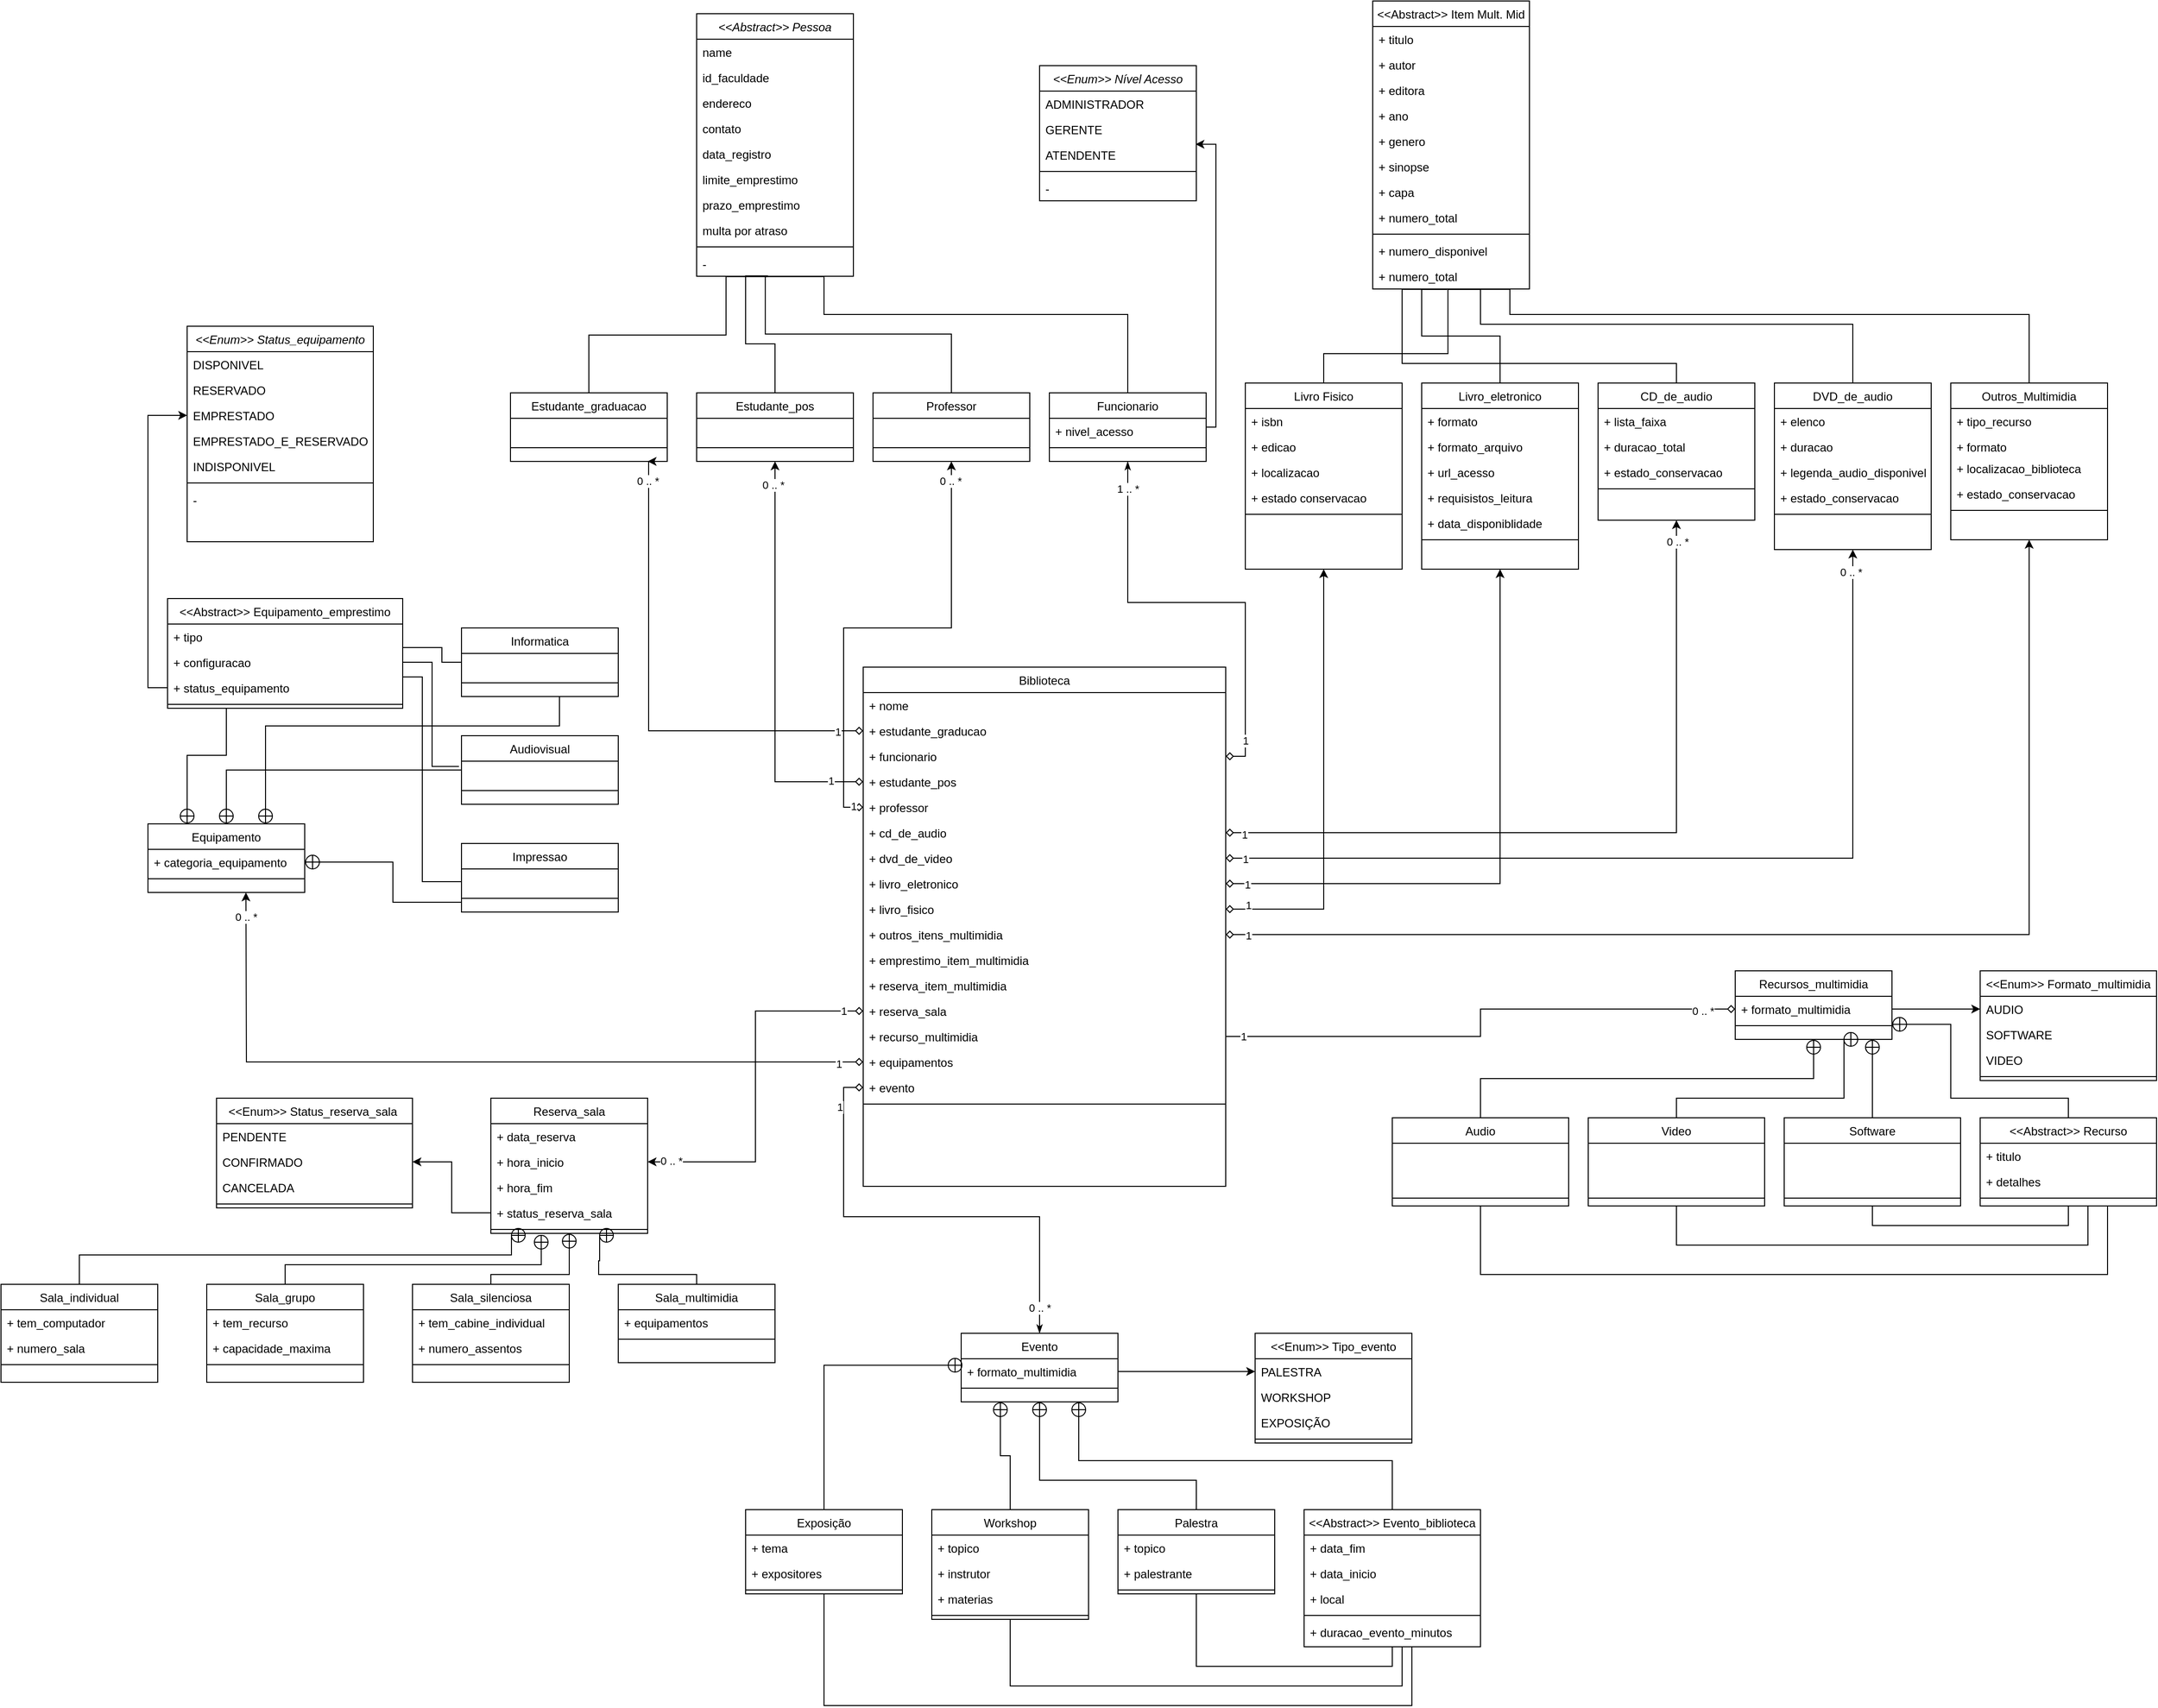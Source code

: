 <mxfile version="21.7.2" type="device">
  <diagram id="C5RBs43oDa-KdzZeNtuy" name="Page-1">
    <mxGraphModel dx="1877" dy="1735" grid="1" gridSize="10" guides="1" tooltips="1" connect="1" arrows="1" fold="1" page="1" pageScale="1" pageWidth="827" pageHeight="1169" math="0" shadow="0">
      <root>
        <mxCell id="WIyWlLk6GJQsqaUBKTNV-0" />
        <mxCell id="WIyWlLk6GJQsqaUBKTNV-1" parent="WIyWlLk6GJQsqaUBKTNV-0" />
        <mxCell id="zkfFHV4jXpPFQw0GAbJ--0" value="&lt;&lt;Abstract&gt;&gt; Pessoa" style="swimlane;fontStyle=2;align=center;verticalAlign=top;childLayout=stackLayout;horizontal=1;startSize=26;horizontalStack=0;resizeParent=1;resizeLast=0;collapsible=1;marginBottom=0;rounded=0;shadow=0;strokeWidth=1;" parent="WIyWlLk6GJQsqaUBKTNV-1" vertex="1">
          <mxGeometry x="220" y="-37" width="160" height="268" as="geometry">
            <mxRectangle x="230" y="140" width="160" height="26" as="alternateBounds" />
          </mxGeometry>
        </mxCell>
        <mxCell id="zkfFHV4jXpPFQw0GAbJ--1" value="name" style="text;align=left;verticalAlign=top;spacingLeft=4;spacingRight=4;overflow=hidden;rotatable=0;points=[[0,0.5],[1,0.5]];portConstraint=eastwest;" parent="zkfFHV4jXpPFQw0GAbJ--0" vertex="1">
          <mxGeometry y="26" width="160" height="26" as="geometry" />
        </mxCell>
        <mxCell id="7x-LWsrDiSh5sE7efBQU-0" value="id_faculdade" style="text;align=left;verticalAlign=top;spacingLeft=4;spacingRight=4;overflow=hidden;rotatable=0;points=[[0,0.5],[1,0.5]];portConstraint=eastwest;rounded=0;shadow=0;html=0;" parent="zkfFHV4jXpPFQw0GAbJ--0" vertex="1">
          <mxGeometry y="52" width="160" height="26" as="geometry" />
        </mxCell>
        <mxCell id="7x-LWsrDiSh5sE7efBQU-1" value="endereco" style="text;align=left;verticalAlign=top;spacingLeft=4;spacingRight=4;overflow=hidden;rotatable=0;points=[[0,0.5],[1,0.5]];portConstraint=eastwest;rounded=0;shadow=0;html=0;" parent="zkfFHV4jXpPFQw0GAbJ--0" vertex="1">
          <mxGeometry y="78" width="160" height="26" as="geometry" />
        </mxCell>
        <mxCell id="zkfFHV4jXpPFQw0GAbJ--2" value="contato" style="text;align=left;verticalAlign=top;spacingLeft=4;spacingRight=4;overflow=hidden;rotatable=0;points=[[0,0.5],[1,0.5]];portConstraint=eastwest;rounded=0;shadow=0;html=0;" parent="zkfFHV4jXpPFQw0GAbJ--0" vertex="1">
          <mxGeometry y="104" width="160" height="26" as="geometry" />
        </mxCell>
        <mxCell id="zkfFHV4jXpPFQw0GAbJ--3" value="data_registro" style="text;align=left;verticalAlign=top;spacingLeft=4;spacingRight=4;overflow=hidden;rotatable=0;points=[[0,0.5],[1,0.5]];portConstraint=eastwest;rounded=0;shadow=0;html=0;" parent="zkfFHV4jXpPFQw0GAbJ--0" vertex="1">
          <mxGeometry y="130" width="160" height="26" as="geometry" />
        </mxCell>
        <mxCell id="7x-LWsrDiSh5sE7efBQU-17" value="limite_emprestimo" style="text;align=left;verticalAlign=top;spacingLeft=4;spacingRight=4;overflow=hidden;rotatable=0;points=[[0,0.5],[1,0.5]];portConstraint=eastwest;rounded=0;shadow=0;html=0;" parent="zkfFHV4jXpPFQw0GAbJ--0" vertex="1">
          <mxGeometry y="156" width="160" height="26" as="geometry" />
        </mxCell>
        <mxCell id="7x-LWsrDiSh5sE7efBQU-18" value="prazo_emprestimo" style="text;align=left;verticalAlign=top;spacingLeft=4;spacingRight=4;overflow=hidden;rotatable=0;points=[[0,0.5],[1,0.5]];portConstraint=eastwest;rounded=0;shadow=0;html=0;" parent="zkfFHV4jXpPFQw0GAbJ--0" vertex="1">
          <mxGeometry y="182" width="160" height="26" as="geometry" />
        </mxCell>
        <mxCell id="7x-LWsrDiSh5sE7efBQU-16" value="multa por atraso" style="text;align=left;verticalAlign=top;spacingLeft=4;spacingRight=4;overflow=hidden;rotatable=0;points=[[0,0.5],[1,0.5]];portConstraint=eastwest;rounded=0;shadow=0;html=0;" parent="zkfFHV4jXpPFQw0GAbJ--0" vertex="1">
          <mxGeometry y="208" width="160" height="26" as="geometry" />
        </mxCell>
        <mxCell id="zkfFHV4jXpPFQw0GAbJ--4" value="" style="line;html=1;strokeWidth=1;align=left;verticalAlign=middle;spacingTop=-1;spacingLeft=3;spacingRight=3;rotatable=0;labelPosition=right;points=[];portConstraint=eastwest;" parent="zkfFHV4jXpPFQw0GAbJ--0" vertex="1">
          <mxGeometry y="234" width="160" height="8" as="geometry" />
        </mxCell>
        <mxCell id="zkfFHV4jXpPFQw0GAbJ--5" value="-" style="text;align=left;verticalAlign=top;spacingLeft=4;spacingRight=4;overflow=hidden;rotatable=0;points=[[0,0.5],[1,0.5]];portConstraint=eastwest;" parent="zkfFHV4jXpPFQw0GAbJ--0" vertex="1">
          <mxGeometry y="242" width="160" height="26" as="geometry" />
        </mxCell>
        <mxCell id="7x-LWsrDiSh5sE7efBQU-13" style="edgeStyle=orthogonalEdgeStyle;rounded=0;orthogonalLoop=1;jettySize=auto;html=1;entryX=0.438;entryY=1;entryDx=0;entryDy=0;entryPerimeter=0;endArrow=none;endFill=0;" parent="WIyWlLk6GJQsqaUBKTNV-1" source="zkfFHV4jXpPFQw0GAbJ--13" target="zkfFHV4jXpPFQw0GAbJ--5" edge="1">
          <mxGeometry relative="1" as="geometry">
            <Array as="points">
              <mxPoint x="480" y="290" />
              <mxPoint x="290" y="290" />
            </Array>
          </mxGeometry>
        </mxCell>
        <mxCell id="zkfFHV4jXpPFQw0GAbJ--13" value="Professor" style="swimlane;fontStyle=0;align=center;verticalAlign=top;childLayout=stackLayout;horizontal=1;startSize=26;horizontalStack=0;resizeParent=1;resizeLast=0;collapsible=1;marginBottom=0;rounded=0;shadow=0;strokeWidth=1;" parent="WIyWlLk6GJQsqaUBKTNV-1" vertex="1">
          <mxGeometry x="400" y="350" width="160" height="70" as="geometry">
            <mxRectangle x="340" y="380" width="170" height="26" as="alternateBounds" />
          </mxGeometry>
        </mxCell>
        <mxCell id="zkfFHV4jXpPFQw0GAbJ--14" value=" " style="text;align=left;verticalAlign=top;spacingLeft=4;spacingRight=4;overflow=hidden;rotatable=0;points=[[0,0.5],[1,0.5]];portConstraint=eastwest;" parent="zkfFHV4jXpPFQw0GAbJ--13" vertex="1">
          <mxGeometry y="26" width="160" height="26" as="geometry" />
        </mxCell>
        <mxCell id="zkfFHV4jXpPFQw0GAbJ--15" value="" style="line;html=1;strokeWidth=1;align=left;verticalAlign=middle;spacingTop=-1;spacingLeft=3;spacingRight=3;rotatable=0;labelPosition=right;points=[];portConstraint=eastwest;" parent="zkfFHV4jXpPFQw0GAbJ--13" vertex="1">
          <mxGeometry y="52" width="160" height="8" as="geometry" />
        </mxCell>
        <mxCell id="zkfFHV4jXpPFQw0GAbJ--17" value="&lt;&lt;Abstract&gt;&gt; Item Mult. Mid" style="swimlane;fontStyle=0;align=center;verticalAlign=top;childLayout=stackLayout;horizontal=1;startSize=26;horizontalStack=0;resizeParent=1;resizeLast=0;collapsible=1;marginBottom=0;rounded=0;shadow=0;strokeWidth=1;" parent="WIyWlLk6GJQsqaUBKTNV-1" vertex="1">
          <mxGeometry x="910" y="-50" width="160" height="294" as="geometry">
            <mxRectangle x="550" y="140" width="160" height="26" as="alternateBounds" />
          </mxGeometry>
        </mxCell>
        <mxCell id="zkfFHV4jXpPFQw0GAbJ--18" value="+ titulo" style="text;align=left;verticalAlign=top;spacingLeft=4;spacingRight=4;overflow=hidden;rotatable=0;points=[[0,0.5],[1,0.5]];portConstraint=eastwest;" parent="zkfFHV4jXpPFQw0GAbJ--17" vertex="1">
          <mxGeometry y="26" width="160" height="26" as="geometry" />
        </mxCell>
        <mxCell id="zkfFHV4jXpPFQw0GAbJ--19" value="+ autor" style="text;align=left;verticalAlign=top;spacingLeft=4;spacingRight=4;overflow=hidden;rotatable=0;points=[[0,0.5],[1,0.5]];portConstraint=eastwest;rounded=0;shadow=0;html=0;" parent="zkfFHV4jXpPFQw0GAbJ--17" vertex="1">
          <mxGeometry y="52" width="160" height="26" as="geometry" />
        </mxCell>
        <mxCell id="zkfFHV4jXpPFQw0GAbJ--20" value="+ editora" style="text;align=left;verticalAlign=top;spacingLeft=4;spacingRight=4;overflow=hidden;rotatable=0;points=[[0,0.5],[1,0.5]];portConstraint=eastwest;rounded=0;shadow=0;html=0;" parent="zkfFHV4jXpPFQw0GAbJ--17" vertex="1">
          <mxGeometry y="78" width="160" height="26" as="geometry" />
        </mxCell>
        <mxCell id="zkfFHV4jXpPFQw0GAbJ--21" value="+ ano" style="text;align=left;verticalAlign=top;spacingLeft=4;spacingRight=4;overflow=hidden;rotatable=0;points=[[0,0.5],[1,0.5]];portConstraint=eastwest;rounded=0;shadow=0;html=0;" parent="zkfFHV4jXpPFQw0GAbJ--17" vertex="1">
          <mxGeometry y="104" width="160" height="26" as="geometry" />
        </mxCell>
        <mxCell id="zkfFHV4jXpPFQw0GAbJ--22" value="+ genero" style="text;align=left;verticalAlign=top;spacingLeft=4;spacingRight=4;overflow=hidden;rotatable=0;points=[[0,0.5],[1,0.5]];portConstraint=eastwest;rounded=0;shadow=0;html=0;" parent="zkfFHV4jXpPFQw0GAbJ--17" vertex="1">
          <mxGeometry y="130" width="160" height="26" as="geometry" />
        </mxCell>
        <mxCell id="j6aUxD_2NU_FJCcAww_Y-1" value="+ sinopse" style="text;align=left;verticalAlign=top;spacingLeft=4;spacingRight=4;overflow=hidden;rotatable=0;points=[[0,0.5],[1,0.5]];portConstraint=eastwest;rounded=0;shadow=0;html=0;" parent="zkfFHV4jXpPFQw0GAbJ--17" vertex="1">
          <mxGeometry y="156" width="160" height="26" as="geometry" />
        </mxCell>
        <mxCell id="j6aUxD_2NU_FJCcAww_Y-27" value="+ capa" style="text;align=left;verticalAlign=top;spacingLeft=4;spacingRight=4;overflow=hidden;rotatable=0;points=[[0,0.5],[1,0.5]];portConstraint=eastwest;rounded=0;shadow=0;html=0;" parent="zkfFHV4jXpPFQw0GAbJ--17" vertex="1">
          <mxGeometry y="182" width="160" height="26" as="geometry" />
        </mxCell>
        <mxCell id="j6aUxD_2NU_FJCcAww_Y-28" value="+ numero_total" style="text;align=left;verticalAlign=top;spacingLeft=4;spacingRight=4;overflow=hidden;rotatable=0;points=[[0,0.5],[1,0.5]];portConstraint=eastwest;rounded=0;shadow=0;html=0;" parent="zkfFHV4jXpPFQw0GAbJ--17" vertex="1">
          <mxGeometry y="208" width="160" height="26" as="geometry" />
        </mxCell>
        <mxCell id="zkfFHV4jXpPFQw0GAbJ--23" value="" style="line;html=1;strokeWidth=1;align=left;verticalAlign=middle;spacingTop=-1;spacingLeft=3;spacingRight=3;rotatable=0;labelPosition=right;points=[];portConstraint=eastwest;" parent="zkfFHV4jXpPFQw0GAbJ--17" vertex="1">
          <mxGeometry y="234" width="160" height="8" as="geometry" />
        </mxCell>
        <mxCell id="nPBHNjdGhzqOhLG5SUAl-20" value="+ numero_disponivel" style="text;align=left;verticalAlign=top;spacingLeft=4;spacingRight=4;overflow=hidden;rotatable=0;points=[[0,0.5],[1,0.5]];portConstraint=eastwest;" vertex="1" parent="zkfFHV4jXpPFQw0GAbJ--17">
          <mxGeometry y="242" width="160" height="26" as="geometry" />
        </mxCell>
        <mxCell id="zkfFHV4jXpPFQw0GAbJ--24" value="+ numero_total" style="text;align=left;verticalAlign=top;spacingLeft=4;spacingRight=4;overflow=hidden;rotatable=0;points=[[0,0.5],[1,0.5]];portConstraint=eastwest;" parent="zkfFHV4jXpPFQw0GAbJ--17" vertex="1">
          <mxGeometry y="268" width="160" height="26" as="geometry" />
        </mxCell>
        <mxCell id="7x-LWsrDiSh5sE7efBQU-11" style="edgeStyle=orthogonalEdgeStyle;rounded=0;orthogonalLoop=1;jettySize=auto;html=1;entryX=0.45;entryY=1.015;entryDx=0;entryDy=0;entryPerimeter=0;endArrow=none;endFill=0;" parent="WIyWlLk6GJQsqaUBKTNV-1" source="7x-LWsrDiSh5sE7efBQU-2" target="zkfFHV4jXpPFQw0GAbJ--5" edge="1">
          <mxGeometry relative="1" as="geometry">
            <Array as="points">
              <mxPoint x="110" y="291" />
              <mxPoint x="250" y="291" />
              <mxPoint x="250" y="231" />
            </Array>
          </mxGeometry>
        </mxCell>
        <mxCell id="7x-LWsrDiSh5sE7efBQU-2" value="Estudante_graduacao" style="swimlane;fontStyle=0;align=center;verticalAlign=top;childLayout=stackLayout;horizontal=1;startSize=26;horizontalStack=0;resizeParent=1;resizeLast=0;collapsible=1;marginBottom=0;rounded=0;shadow=0;strokeWidth=1;" parent="WIyWlLk6GJQsqaUBKTNV-1" vertex="1">
          <mxGeometry x="30" y="350" width="160" height="70" as="geometry">
            <mxRectangle x="340" y="380" width="170" height="26" as="alternateBounds" />
          </mxGeometry>
        </mxCell>
        <mxCell id="7x-LWsrDiSh5sE7efBQU-3" value=" " style="text;align=left;verticalAlign=top;spacingLeft=4;spacingRight=4;overflow=hidden;rotatable=0;points=[[0,0.5],[1,0.5]];portConstraint=eastwest;" parent="7x-LWsrDiSh5sE7efBQU-2" vertex="1">
          <mxGeometry y="26" width="160" height="26" as="geometry" />
        </mxCell>
        <mxCell id="7x-LWsrDiSh5sE7efBQU-4" value="" style="line;html=1;strokeWidth=1;align=left;verticalAlign=middle;spacingTop=-1;spacingLeft=3;spacingRight=3;rotatable=0;labelPosition=right;points=[];portConstraint=eastwest;" parent="7x-LWsrDiSh5sE7efBQU-2" vertex="1">
          <mxGeometry y="52" width="160" height="8" as="geometry" />
        </mxCell>
        <mxCell id="7x-LWsrDiSh5sE7efBQU-12" style="edgeStyle=orthogonalEdgeStyle;rounded=0;orthogonalLoop=1;jettySize=auto;html=1;exitX=0.5;exitY=0;exitDx=0;exitDy=0;entryX=0.455;entryY=0.985;entryDx=0;entryDy=0;entryPerimeter=0;endArrow=none;endFill=0;" parent="WIyWlLk6GJQsqaUBKTNV-1" source="7x-LWsrDiSh5sE7efBQU-5" target="zkfFHV4jXpPFQw0GAbJ--5" edge="1">
          <mxGeometry relative="1" as="geometry">
            <Array as="points">
              <mxPoint x="300" y="300" />
              <mxPoint x="270" y="300" />
              <mxPoint x="270" y="231" />
            </Array>
          </mxGeometry>
        </mxCell>
        <mxCell id="7x-LWsrDiSh5sE7efBQU-5" value="Estudante_pos" style="swimlane;fontStyle=0;align=center;verticalAlign=top;childLayout=stackLayout;horizontal=1;startSize=26;horizontalStack=0;resizeParent=1;resizeLast=0;collapsible=1;marginBottom=0;rounded=0;shadow=0;strokeWidth=1;" parent="WIyWlLk6GJQsqaUBKTNV-1" vertex="1">
          <mxGeometry x="220" y="350" width="160" height="70" as="geometry">
            <mxRectangle x="340" y="380" width="170" height="26" as="alternateBounds" />
          </mxGeometry>
        </mxCell>
        <mxCell id="7x-LWsrDiSh5sE7efBQU-6" value=" " style="text;align=left;verticalAlign=top;spacingLeft=4;spacingRight=4;overflow=hidden;rotatable=0;points=[[0,0.5],[1,0.5]];portConstraint=eastwest;" parent="7x-LWsrDiSh5sE7efBQU-5" vertex="1">
          <mxGeometry y="26" width="160" height="26" as="geometry" />
        </mxCell>
        <mxCell id="7x-LWsrDiSh5sE7efBQU-7" value="" style="line;html=1;strokeWidth=1;align=left;verticalAlign=middle;spacingTop=-1;spacingLeft=3;spacingRight=3;rotatable=0;labelPosition=right;points=[];portConstraint=eastwest;" parent="7x-LWsrDiSh5sE7efBQU-5" vertex="1">
          <mxGeometry y="52" width="160" height="8" as="geometry" />
        </mxCell>
        <mxCell id="7x-LWsrDiSh5sE7efBQU-14" style="edgeStyle=orthogonalEdgeStyle;rounded=0;orthogonalLoop=1;jettySize=auto;html=1;entryX=0.44;entryY=1.015;entryDx=0;entryDy=0;entryPerimeter=0;endArrow=none;endFill=0;" parent="WIyWlLk6GJQsqaUBKTNV-1" source="7x-LWsrDiSh5sE7efBQU-8" target="zkfFHV4jXpPFQw0GAbJ--5" edge="1">
          <mxGeometry relative="1" as="geometry">
            <Array as="points">
              <mxPoint x="660" y="270" />
              <mxPoint x="350" y="270" />
              <mxPoint x="350" y="231" />
            </Array>
          </mxGeometry>
        </mxCell>
        <mxCell id="6DG96qnBS-b4yJA9CC7g-0" style="edgeStyle=orthogonalEdgeStyle;rounded=0;orthogonalLoop=1;jettySize=auto;html=1;entryX=0.995;entryY=0.085;entryDx=0;entryDy=0;entryPerimeter=0;" parent="WIyWlLk6GJQsqaUBKTNV-1" source="7x-LWsrDiSh5sE7efBQU-8" target="j6aUxD_2NU_FJCcAww_Y-45" edge="1">
          <mxGeometry relative="1" as="geometry">
            <Array as="points">
              <mxPoint x="750" y="385" />
              <mxPoint x="750" y="96" />
            </Array>
          </mxGeometry>
        </mxCell>
        <mxCell id="7x-LWsrDiSh5sE7efBQU-8" value="Funcionario" style="swimlane;fontStyle=0;align=center;verticalAlign=top;childLayout=stackLayout;horizontal=1;startSize=26;horizontalStack=0;resizeParent=1;resizeLast=0;collapsible=1;marginBottom=0;rounded=0;shadow=0;strokeWidth=1;" parent="WIyWlLk6GJQsqaUBKTNV-1" vertex="1">
          <mxGeometry x="580" y="350" width="160" height="70" as="geometry">
            <mxRectangle x="340" y="380" width="170" height="26" as="alternateBounds" />
          </mxGeometry>
        </mxCell>
        <mxCell id="7x-LWsrDiSh5sE7efBQU-9" value="+ nivel_acesso" style="text;align=left;verticalAlign=top;spacingLeft=4;spacingRight=4;overflow=hidden;rotatable=0;points=[[0,0.5],[1,0.5]];portConstraint=eastwest;" parent="7x-LWsrDiSh5sE7efBQU-8" vertex="1">
          <mxGeometry y="26" width="160" height="26" as="geometry" />
        </mxCell>
        <mxCell id="7x-LWsrDiSh5sE7efBQU-10" value="" style="line;html=1;strokeWidth=1;align=left;verticalAlign=middle;spacingTop=-1;spacingLeft=3;spacingRight=3;rotatable=0;labelPosition=right;points=[];portConstraint=eastwest;" parent="7x-LWsrDiSh5sE7efBQU-8" vertex="1">
          <mxGeometry y="52" width="160" height="8" as="geometry" />
        </mxCell>
        <mxCell id="j6aUxD_2NU_FJCcAww_Y-37" style="edgeStyle=orthogonalEdgeStyle;rounded=0;orthogonalLoop=1;jettySize=auto;html=1;entryX=0.48;entryY=0.985;entryDx=0;entryDy=0;entryPerimeter=0;endArrow=none;endFill=0;" parent="WIyWlLk6GJQsqaUBKTNV-1" source="j6aUxD_2NU_FJCcAww_Y-2" target="zkfFHV4jXpPFQw0GAbJ--24" edge="1">
          <mxGeometry relative="1" as="geometry">
            <Array as="points">
              <mxPoint x="860" y="310" />
              <mxPoint x="987" y="310" />
            </Array>
          </mxGeometry>
        </mxCell>
        <mxCell id="j6aUxD_2NU_FJCcAww_Y-2" value="Livro Fisico" style="swimlane;fontStyle=0;align=center;verticalAlign=top;childLayout=stackLayout;horizontal=1;startSize=26;horizontalStack=0;resizeParent=1;resizeLast=0;collapsible=1;marginBottom=0;rounded=0;shadow=0;strokeWidth=1;" parent="WIyWlLk6GJQsqaUBKTNV-1" vertex="1">
          <mxGeometry x="780" y="340" width="160" height="190" as="geometry">
            <mxRectangle x="340" y="380" width="170" height="26" as="alternateBounds" />
          </mxGeometry>
        </mxCell>
        <mxCell id="j6aUxD_2NU_FJCcAww_Y-17" value="+ isbn" style="text;align=left;verticalAlign=top;spacingLeft=4;spacingRight=4;overflow=hidden;rotatable=0;points=[[0,0.5],[1,0.5]];portConstraint=eastwest;" parent="j6aUxD_2NU_FJCcAww_Y-2" vertex="1">
          <mxGeometry y="26" width="160" height="26" as="geometry" />
        </mxCell>
        <mxCell id="j6aUxD_2NU_FJCcAww_Y-18" value="+ edicao" style="text;align=left;verticalAlign=top;spacingLeft=4;spacingRight=4;overflow=hidden;rotatable=0;points=[[0,0.5],[1,0.5]];portConstraint=eastwest;" parent="j6aUxD_2NU_FJCcAww_Y-2" vertex="1">
          <mxGeometry y="52" width="160" height="26" as="geometry" />
        </mxCell>
        <mxCell id="j6aUxD_2NU_FJCcAww_Y-21" value="+ localizacao" style="text;align=left;verticalAlign=top;spacingLeft=4;spacingRight=4;overflow=hidden;rotatable=0;points=[[0,0.5],[1,0.5]];portConstraint=eastwest;" parent="j6aUxD_2NU_FJCcAww_Y-2" vertex="1">
          <mxGeometry y="78" width="160" height="26" as="geometry" />
        </mxCell>
        <mxCell id="j6aUxD_2NU_FJCcAww_Y-20" value="+ estado conservacao" style="text;align=left;verticalAlign=top;spacingLeft=4;spacingRight=4;overflow=hidden;rotatable=0;points=[[0,0.5],[1,0.5]];portConstraint=eastwest;" parent="j6aUxD_2NU_FJCcAww_Y-2" vertex="1">
          <mxGeometry y="104" width="160" height="26" as="geometry" />
        </mxCell>
        <mxCell id="j6aUxD_2NU_FJCcAww_Y-4" value="" style="line;html=1;strokeWidth=1;align=left;verticalAlign=middle;spacingTop=-1;spacingLeft=3;spacingRight=3;rotatable=0;labelPosition=right;points=[];portConstraint=eastwest;" parent="j6aUxD_2NU_FJCcAww_Y-2" vertex="1">
          <mxGeometry y="130" width="160" height="8" as="geometry" />
        </mxCell>
        <mxCell id="j6aUxD_2NU_FJCcAww_Y-38" style="edgeStyle=orthogonalEdgeStyle;rounded=0;orthogonalLoop=1;jettySize=auto;html=1;entryX=0.475;entryY=1.015;entryDx=0;entryDy=0;entryPerimeter=0;endArrow=none;endFill=0;" parent="WIyWlLk6GJQsqaUBKTNV-1" source="j6aUxD_2NU_FJCcAww_Y-5" target="zkfFHV4jXpPFQw0GAbJ--24" edge="1">
          <mxGeometry relative="1" as="geometry">
            <Array as="points">
              <mxPoint x="1040" y="292" />
              <mxPoint x="960" y="292" />
              <mxPoint x="960" y="244" />
            </Array>
          </mxGeometry>
        </mxCell>
        <mxCell id="j6aUxD_2NU_FJCcAww_Y-5" value="Livro_eletronico" style="swimlane;fontStyle=0;align=center;verticalAlign=top;childLayout=stackLayout;horizontal=1;startSize=26;horizontalStack=0;resizeParent=1;resizeLast=0;collapsible=1;marginBottom=0;rounded=0;shadow=0;strokeWidth=1;" parent="WIyWlLk6GJQsqaUBKTNV-1" vertex="1">
          <mxGeometry x="960" y="340" width="160" height="190" as="geometry">
            <mxRectangle x="340" y="380" width="170" height="26" as="alternateBounds" />
          </mxGeometry>
        </mxCell>
        <mxCell id="j6aUxD_2NU_FJCcAww_Y-22" value="+ formato" style="text;align=left;verticalAlign=top;spacingLeft=4;spacingRight=4;overflow=hidden;rotatable=0;points=[[0,0.5],[1,0.5]];portConstraint=eastwest;" parent="j6aUxD_2NU_FJCcAww_Y-5" vertex="1">
          <mxGeometry y="26" width="160" height="26" as="geometry" />
        </mxCell>
        <mxCell id="j6aUxD_2NU_FJCcAww_Y-24" value="+ formato_arquivo" style="text;align=left;verticalAlign=top;spacingLeft=4;spacingRight=4;overflow=hidden;rotatable=0;points=[[0,0.5],[1,0.5]];portConstraint=eastwest;" parent="j6aUxD_2NU_FJCcAww_Y-5" vertex="1">
          <mxGeometry y="52" width="160" height="26" as="geometry" />
        </mxCell>
        <mxCell id="j6aUxD_2NU_FJCcAww_Y-25" value="+ url_acesso" style="text;align=left;verticalAlign=top;spacingLeft=4;spacingRight=4;overflow=hidden;rotatable=0;points=[[0,0.5],[1,0.5]];portConstraint=eastwest;" parent="j6aUxD_2NU_FJCcAww_Y-5" vertex="1">
          <mxGeometry y="78" width="160" height="26" as="geometry" />
        </mxCell>
        <mxCell id="j6aUxD_2NU_FJCcAww_Y-26" value="+ requisistos_leitura" style="text;align=left;verticalAlign=top;spacingLeft=4;spacingRight=4;overflow=hidden;rotatable=0;points=[[0,0.5],[1,0.5]];portConstraint=eastwest;" parent="j6aUxD_2NU_FJCcAww_Y-5" vertex="1">
          <mxGeometry y="104" width="160" height="26" as="geometry" />
        </mxCell>
        <mxCell id="j6aUxD_2NU_FJCcAww_Y-6" value="+ data_disponiblidade" style="text;align=left;verticalAlign=top;spacingLeft=4;spacingRight=4;overflow=hidden;rotatable=0;points=[[0,0.5],[1,0.5]];portConstraint=eastwest;" parent="j6aUxD_2NU_FJCcAww_Y-5" vertex="1">
          <mxGeometry y="130" width="160" height="26" as="geometry" />
        </mxCell>
        <mxCell id="j6aUxD_2NU_FJCcAww_Y-7" value="" style="line;html=1;strokeWidth=1;align=left;verticalAlign=middle;spacingTop=-1;spacingLeft=3;spacingRight=3;rotatable=0;labelPosition=right;points=[];portConstraint=eastwest;" parent="j6aUxD_2NU_FJCcAww_Y-5" vertex="1">
          <mxGeometry y="156" width="160" height="8" as="geometry" />
        </mxCell>
        <mxCell id="j6aUxD_2NU_FJCcAww_Y-39" style="edgeStyle=orthogonalEdgeStyle;rounded=0;orthogonalLoop=1;jettySize=auto;html=1;entryX=0.475;entryY=1.015;entryDx=0;entryDy=0;entryPerimeter=0;endArrow=none;endFill=0;" parent="WIyWlLk6GJQsqaUBKTNV-1" source="j6aUxD_2NU_FJCcAww_Y-8" target="zkfFHV4jXpPFQw0GAbJ--24" edge="1">
          <mxGeometry relative="1" as="geometry">
            <Array as="points">
              <mxPoint x="1220" y="320" />
              <mxPoint x="940" y="320" />
              <mxPoint x="940" y="244" />
            </Array>
          </mxGeometry>
        </mxCell>
        <mxCell id="j6aUxD_2NU_FJCcAww_Y-8" value="CD_de_audio" style="swimlane;fontStyle=0;align=center;verticalAlign=top;childLayout=stackLayout;horizontal=1;startSize=26;horizontalStack=0;resizeParent=1;resizeLast=0;collapsible=1;marginBottom=0;rounded=0;shadow=0;strokeWidth=1;" parent="WIyWlLk6GJQsqaUBKTNV-1" vertex="1">
          <mxGeometry x="1140" y="340" width="160" height="140" as="geometry">
            <mxRectangle x="340" y="380" width="170" height="26" as="alternateBounds" />
          </mxGeometry>
        </mxCell>
        <mxCell id="j6aUxD_2NU_FJCcAww_Y-9" value="+ lista_faixa" style="text;align=left;verticalAlign=top;spacingLeft=4;spacingRight=4;overflow=hidden;rotatable=0;points=[[0,0.5],[1,0.5]];portConstraint=eastwest;" parent="j6aUxD_2NU_FJCcAww_Y-8" vertex="1">
          <mxGeometry y="26" width="160" height="26" as="geometry" />
        </mxCell>
        <mxCell id="j6aUxD_2NU_FJCcAww_Y-30" value="+ duracao_total" style="text;align=left;verticalAlign=top;spacingLeft=4;spacingRight=4;overflow=hidden;rotatable=0;points=[[0,0.5],[1,0.5]];portConstraint=eastwest;" parent="j6aUxD_2NU_FJCcAww_Y-8" vertex="1">
          <mxGeometry y="52" width="160" height="26" as="geometry" />
        </mxCell>
        <mxCell id="j6aUxD_2NU_FJCcAww_Y-29" value="+ estado_conservacao" style="text;align=left;verticalAlign=top;spacingLeft=4;spacingRight=4;overflow=hidden;rotatable=0;points=[[0,0.5],[1,0.5]];portConstraint=eastwest;" parent="j6aUxD_2NU_FJCcAww_Y-8" vertex="1">
          <mxGeometry y="78" width="160" height="26" as="geometry" />
        </mxCell>
        <mxCell id="j6aUxD_2NU_FJCcAww_Y-10" value="" style="line;html=1;strokeWidth=1;align=left;verticalAlign=middle;spacingTop=-1;spacingLeft=3;spacingRight=3;rotatable=0;labelPosition=right;points=[];portConstraint=eastwest;" parent="j6aUxD_2NU_FJCcAww_Y-8" vertex="1">
          <mxGeometry y="104" width="160" height="8" as="geometry" />
        </mxCell>
        <mxCell id="j6aUxD_2NU_FJCcAww_Y-40" style="edgeStyle=orthogonalEdgeStyle;rounded=0;orthogonalLoop=1;jettySize=auto;html=1;entryX=0.48;entryY=1.015;entryDx=0;entryDy=0;entryPerimeter=0;endArrow=none;endFill=0;" parent="WIyWlLk6GJQsqaUBKTNV-1" source="j6aUxD_2NU_FJCcAww_Y-11" target="zkfFHV4jXpPFQw0GAbJ--24" edge="1">
          <mxGeometry relative="1" as="geometry">
            <Array as="points">
              <mxPoint x="1400" y="280" />
              <mxPoint x="1020" y="280" />
              <mxPoint x="1020" y="244" />
            </Array>
          </mxGeometry>
        </mxCell>
        <mxCell id="j6aUxD_2NU_FJCcAww_Y-11" value="DVD_de_audio" style="swimlane;fontStyle=0;align=center;verticalAlign=top;childLayout=stackLayout;horizontal=1;startSize=26;horizontalStack=0;resizeParent=1;resizeLast=0;collapsible=1;marginBottom=0;rounded=0;shadow=0;strokeWidth=1;" parent="WIyWlLk6GJQsqaUBKTNV-1" vertex="1">
          <mxGeometry x="1320" y="340" width="160" height="170" as="geometry">
            <mxRectangle x="340" y="380" width="170" height="26" as="alternateBounds" />
          </mxGeometry>
        </mxCell>
        <mxCell id="j6aUxD_2NU_FJCcAww_Y-12" value="+ elenco" style="text;align=left;verticalAlign=top;spacingLeft=4;spacingRight=4;overflow=hidden;rotatable=0;points=[[0,0.5],[1,0.5]];portConstraint=eastwest;" parent="j6aUxD_2NU_FJCcAww_Y-11" vertex="1">
          <mxGeometry y="26" width="160" height="26" as="geometry" />
        </mxCell>
        <mxCell id="j6aUxD_2NU_FJCcAww_Y-33" value="+ duracao" style="text;align=left;verticalAlign=top;spacingLeft=4;spacingRight=4;overflow=hidden;rotatable=0;points=[[0,0.5],[1,0.5]];portConstraint=eastwest;" parent="j6aUxD_2NU_FJCcAww_Y-11" vertex="1">
          <mxGeometry y="52" width="160" height="26" as="geometry" />
        </mxCell>
        <mxCell id="j6aUxD_2NU_FJCcAww_Y-32" value="+ legenda_audio_disponivel" style="text;align=left;verticalAlign=top;spacingLeft=4;spacingRight=4;overflow=hidden;rotatable=0;points=[[0,0.5],[1,0.5]];portConstraint=eastwest;" parent="j6aUxD_2NU_FJCcAww_Y-11" vertex="1">
          <mxGeometry y="78" width="160" height="26" as="geometry" />
        </mxCell>
        <mxCell id="j6aUxD_2NU_FJCcAww_Y-31" value="+ estado_conservacao" style="text;align=left;verticalAlign=top;spacingLeft=4;spacingRight=4;overflow=hidden;rotatable=0;points=[[0,0.5],[1,0.5]];portConstraint=eastwest;" parent="j6aUxD_2NU_FJCcAww_Y-11" vertex="1">
          <mxGeometry y="104" width="160" height="26" as="geometry" />
        </mxCell>
        <mxCell id="j6aUxD_2NU_FJCcAww_Y-13" value="" style="line;html=1;strokeWidth=1;align=left;verticalAlign=middle;spacingTop=-1;spacingLeft=3;spacingRight=3;rotatable=0;labelPosition=right;points=[];portConstraint=eastwest;" parent="j6aUxD_2NU_FJCcAww_Y-11" vertex="1">
          <mxGeometry y="130" width="160" height="8" as="geometry" />
        </mxCell>
        <mxCell id="j6aUxD_2NU_FJCcAww_Y-41" style="edgeStyle=orthogonalEdgeStyle;rounded=0;orthogonalLoop=1;jettySize=auto;html=1;entryX=0.48;entryY=1.015;entryDx=0;entryDy=0;entryPerimeter=0;endArrow=none;endFill=0;" parent="WIyWlLk6GJQsqaUBKTNV-1" source="j6aUxD_2NU_FJCcAww_Y-14" target="zkfFHV4jXpPFQw0GAbJ--24" edge="1">
          <mxGeometry relative="1" as="geometry">
            <Array as="points">
              <mxPoint x="1580" y="270" />
              <mxPoint x="1050" y="270" />
              <mxPoint x="1050" y="244" />
            </Array>
          </mxGeometry>
        </mxCell>
        <mxCell id="j6aUxD_2NU_FJCcAww_Y-14" value="Outros_Multimidia" style="swimlane;fontStyle=0;align=center;verticalAlign=top;childLayout=stackLayout;horizontal=1;startSize=26;horizontalStack=0;resizeParent=1;resizeLast=0;collapsible=1;marginBottom=0;rounded=0;shadow=0;strokeWidth=1;" parent="WIyWlLk6GJQsqaUBKTNV-1" vertex="1">
          <mxGeometry x="1500" y="340" width="160" height="160" as="geometry">
            <mxRectangle x="340" y="380" width="170" height="26" as="alternateBounds" />
          </mxGeometry>
        </mxCell>
        <mxCell id="j6aUxD_2NU_FJCcAww_Y-15" value="+ tipo_recurso" style="text;align=left;verticalAlign=top;spacingLeft=4;spacingRight=4;overflow=hidden;rotatable=0;points=[[0,0.5],[1,0.5]];portConstraint=eastwest;" parent="j6aUxD_2NU_FJCcAww_Y-14" vertex="1">
          <mxGeometry y="26" width="160" height="26" as="geometry" />
        </mxCell>
        <mxCell id="j6aUxD_2NU_FJCcAww_Y-36" value="+ formato" style="text;align=left;verticalAlign=top;spacingLeft=4;spacingRight=4;overflow=hidden;rotatable=0;points=[[0,0.5],[1,0.5]];portConstraint=eastwest;" parent="j6aUxD_2NU_FJCcAww_Y-14" vertex="1">
          <mxGeometry y="52" width="160" height="22" as="geometry" />
        </mxCell>
        <mxCell id="j6aUxD_2NU_FJCcAww_Y-35" value="+ localizacao_biblioteca" style="text;align=left;verticalAlign=top;spacingLeft=4;spacingRight=4;overflow=hidden;rotatable=0;points=[[0,0.5],[1,0.5]];portConstraint=eastwest;" parent="j6aUxD_2NU_FJCcAww_Y-14" vertex="1">
          <mxGeometry y="74" width="160" height="26" as="geometry" />
        </mxCell>
        <mxCell id="j6aUxD_2NU_FJCcAww_Y-34" value="+ estado_conservacao" style="text;align=left;verticalAlign=top;spacingLeft=4;spacingRight=4;overflow=hidden;rotatable=0;points=[[0,0.5],[1,0.5]];portConstraint=eastwest;" parent="j6aUxD_2NU_FJCcAww_Y-14" vertex="1">
          <mxGeometry y="100" width="160" height="26" as="geometry" />
        </mxCell>
        <mxCell id="j6aUxD_2NU_FJCcAww_Y-16" value="" style="line;html=1;strokeWidth=1;align=left;verticalAlign=middle;spacingTop=-1;spacingLeft=3;spacingRight=3;rotatable=0;labelPosition=right;points=[];portConstraint=eastwest;" parent="j6aUxD_2NU_FJCcAww_Y-14" vertex="1">
          <mxGeometry y="126" width="160" height="8" as="geometry" />
        </mxCell>
        <mxCell id="j6aUxD_2NU_FJCcAww_Y-42" value="&lt;&lt;Enum&gt;&gt; Nível Acesso" style="swimlane;fontStyle=2;align=center;verticalAlign=top;childLayout=stackLayout;horizontal=1;startSize=26;horizontalStack=0;resizeParent=1;resizeLast=0;collapsible=1;marginBottom=0;rounded=0;shadow=0;strokeWidth=1;" parent="WIyWlLk6GJQsqaUBKTNV-1" vertex="1">
          <mxGeometry x="570" y="16" width="160" height="138" as="geometry">
            <mxRectangle x="230" y="140" width="160" height="26" as="alternateBounds" />
          </mxGeometry>
        </mxCell>
        <mxCell id="j6aUxD_2NU_FJCcAww_Y-43" value="ADMINISTRADOR" style="text;align=left;verticalAlign=top;spacingLeft=4;spacingRight=4;overflow=hidden;rotatable=0;points=[[0,0.5],[1,0.5]];portConstraint=eastwest;" parent="j6aUxD_2NU_FJCcAww_Y-42" vertex="1">
          <mxGeometry y="26" width="160" height="26" as="geometry" />
        </mxCell>
        <mxCell id="j6aUxD_2NU_FJCcAww_Y-44" value="GERENTE" style="text;align=left;verticalAlign=top;spacingLeft=4;spacingRight=4;overflow=hidden;rotatable=0;points=[[0,0.5],[1,0.5]];portConstraint=eastwest;rounded=0;shadow=0;html=0;" parent="j6aUxD_2NU_FJCcAww_Y-42" vertex="1">
          <mxGeometry y="52" width="160" height="26" as="geometry" />
        </mxCell>
        <mxCell id="j6aUxD_2NU_FJCcAww_Y-45" value="ATENDENTE" style="text;align=left;verticalAlign=top;spacingLeft=4;spacingRight=4;overflow=hidden;rotatable=0;points=[[0,0.5],[1,0.5]];portConstraint=eastwest;rounded=0;shadow=0;html=0;" parent="j6aUxD_2NU_FJCcAww_Y-42" vertex="1">
          <mxGeometry y="78" width="160" height="26" as="geometry" />
        </mxCell>
        <mxCell id="j6aUxD_2NU_FJCcAww_Y-51" value="" style="line;html=1;strokeWidth=1;align=left;verticalAlign=middle;spacingTop=-1;spacingLeft=3;spacingRight=3;rotatable=0;labelPosition=right;points=[];portConstraint=eastwest;" parent="j6aUxD_2NU_FJCcAww_Y-42" vertex="1">
          <mxGeometry y="104" width="160" height="8" as="geometry" />
        </mxCell>
        <mxCell id="j6aUxD_2NU_FJCcAww_Y-52" value="-" style="text;align=left;verticalAlign=top;spacingLeft=4;spacingRight=4;overflow=hidden;rotatable=0;points=[[0,0.5],[1,0.5]];portConstraint=eastwest;" parent="j6aUxD_2NU_FJCcAww_Y-42" vertex="1">
          <mxGeometry y="112" width="160" height="26" as="geometry" />
        </mxCell>
        <mxCell id="nPBHNjdGhzqOhLG5SUAl-0" value="Biblioteca" style="swimlane;fontStyle=0;align=center;verticalAlign=top;childLayout=stackLayout;horizontal=1;startSize=26;horizontalStack=0;resizeParent=1;resizeLast=0;collapsible=1;marginBottom=0;rounded=0;shadow=0;strokeWidth=1;" vertex="1" parent="WIyWlLk6GJQsqaUBKTNV-1">
          <mxGeometry x="390" y="630" width="370" height="530" as="geometry">
            <mxRectangle x="340" y="380" width="170" height="26" as="alternateBounds" />
          </mxGeometry>
        </mxCell>
        <mxCell id="nPBHNjdGhzqOhLG5SUAl-1" value="+ nome   " style="text;align=left;verticalAlign=top;spacingLeft=4;spacingRight=4;overflow=hidden;rotatable=0;points=[[0,0.5],[1,0.5]];portConstraint=eastwest;" vertex="1" parent="nPBHNjdGhzqOhLG5SUAl-0">
          <mxGeometry y="26" width="370" height="26" as="geometry" />
        </mxCell>
        <mxCell id="nPBHNjdGhzqOhLG5SUAl-44" style="edgeStyle=orthogonalEdgeStyle;rounded=0;orthogonalLoop=1;jettySize=auto;html=1;startArrow=diamond;startFill=0;" edge="1" parent="nPBHNjdGhzqOhLG5SUAl-0" source="nPBHNjdGhzqOhLG5SUAl-2">
          <mxGeometry relative="1" as="geometry">
            <mxPoint x="-220" y="-210" as="targetPoint" />
            <Array as="points">
              <mxPoint x="-219" y="65" />
            </Array>
          </mxGeometry>
        </mxCell>
        <mxCell id="nPBHNjdGhzqOhLG5SUAl-46" value="0 .. *" style="edgeLabel;html=1;align=center;verticalAlign=middle;resizable=0;points=[];" vertex="1" connectable="0" parent="nPBHNjdGhzqOhLG5SUAl-44">
          <mxGeometry x="0.915" y="1" relative="1" as="geometry">
            <mxPoint as="offset" />
          </mxGeometry>
        </mxCell>
        <mxCell id="nPBHNjdGhzqOhLG5SUAl-47" value="1" style="edgeLabel;html=1;align=center;verticalAlign=middle;resizable=0;points=[];" vertex="1" connectable="0" parent="nPBHNjdGhzqOhLG5SUAl-44">
          <mxGeometry x="-0.892" y="1" relative="1" as="geometry">
            <mxPoint as="offset" />
          </mxGeometry>
        </mxCell>
        <mxCell id="nPBHNjdGhzqOhLG5SUAl-2" value="+ estudante_graducao" style="text;align=left;verticalAlign=top;spacingLeft=4;spacingRight=4;overflow=hidden;rotatable=0;points=[[0,0.5],[1,0.5]];portConstraint=eastwest;" vertex="1" parent="nPBHNjdGhzqOhLG5SUAl-0">
          <mxGeometry y="52" width="370" height="26" as="geometry" />
        </mxCell>
        <mxCell id="nPBHNjdGhzqOhLG5SUAl-3" value="+ funcionario" style="text;align=left;verticalAlign=top;spacingLeft=4;spacingRight=4;overflow=hidden;rotatable=0;points=[[0,0.5],[1,0.5]];portConstraint=eastwest;" vertex="1" parent="nPBHNjdGhzqOhLG5SUAl-0">
          <mxGeometry y="78" width="370" height="26" as="geometry" />
        </mxCell>
        <mxCell id="nPBHNjdGhzqOhLG5SUAl-4" value="+ estudante_pos" style="text;align=left;verticalAlign=top;spacingLeft=4;spacingRight=4;overflow=hidden;rotatable=0;points=[[0,0.5],[1,0.5]];portConstraint=eastwest;" vertex="1" parent="nPBHNjdGhzqOhLG5SUAl-0">
          <mxGeometry y="104" width="370" height="26" as="geometry" />
        </mxCell>
        <mxCell id="nPBHNjdGhzqOhLG5SUAl-7" value="+ professor" style="text;align=left;verticalAlign=top;spacingLeft=4;spacingRight=4;overflow=hidden;rotatable=0;points=[[0,0.5],[1,0.5]];portConstraint=eastwest;" vertex="1" parent="nPBHNjdGhzqOhLG5SUAl-0">
          <mxGeometry y="130" width="370" height="26" as="geometry" />
        </mxCell>
        <mxCell id="nPBHNjdGhzqOhLG5SUAl-10" value="+ cd_de_audio" style="text;align=left;verticalAlign=top;spacingLeft=4;spacingRight=4;overflow=hidden;rotatable=0;points=[[0,0.5],[1,0.5]];portConstraint=eastwest;" vertex="1" parent="nPBHNjdGhzqOhLG5SUAl-0">
          <mxGeometry y="156" width="370" height="26" as="geometry" />
        </mxCell>
        <mxCell id="nPBHNjdGhzqOhLG5SUAl-11" value="+ dvd_de_video" style="text;align=left;verticalAlign=top;spacingLeft=4;spacingRight=4;overflow=hidden;rotatable=0;points=[[0,0.5],[1,0.5]];portConstraint=eastwest;" vertex="1" parent="nPBHNjdGhzqOhLG5SUAl-0">
          <mxGeometry y="182" width="370" height="26" as="geometry" />
        </mxCell>
        <mxCell id="nPBHNjdGhzqOhLG5SUAl-9" value="+ livro_eletronico" style="text;align=left;verticalAlign=top;spacingLeft=4;spacingRight=4;overflow=hidden;rotatable=0;points=[[0,0.5],[1,0.5]];portConstraint=eastwest;" vertex="1" parent="nPBHNjdGhzqOhLG5SUAl-0">
          <mxGeometry y="208" width="370" height="26" as="geometry" />
        </mxCell>
        <mxCell id="nPBHNjdGhzqOhLG5SUAl-8" value="+ livro_fisico" style="text;align=left;verticalAlign=top;spacingLeft=4;spacingRight=4;overflow=hidden;rotatable=0;points=[[0,0.5],[1,0.5]];portConstraint=eastwest;" vertex="1" parent="nPBHNjdGhzqOhLG5SUAl-0">
          <mxGeometry y="234" width="370" height="26" as="geometry" />
        </mxCell>
        <mxCell id="nPBHNjdGhzqOhLG5SUAl-6" value="+ outros_itens_multimidia" style="text;align=left;verticalAlign=top;spacingLeft=4;spacingRight=4;overflow=hidden;rotatable=0;points=[[0,0.5],[1,0.5]];portConstraint=eastwest;" vertex="1" parent="nPBHNjdGhzqOhLG5SUAl-0">
          <mxGeometry y="260" width="370" height="26" as="geometry" />
        </mxCell>
        <mxCell id="nPBHNjdGhzqOhLG5SUAl-14" value="+ emprestimo_item_multimidia" style="text;align=left;verticalAlign=top;spacingLeft=4;spacingRight=4;overflow=hidden;rotatable=0;points=[[0,0.5],[1,0.5]];portConstraint=eastwest;" vertex="1" parent="nPBHNjdGhzqOhLG5SUAl-0">
          <mxGeometry y="286" width="370" height="26" as="geometry" />
        </mxCell>
        <mxCell id="nPBHNjdGhzqOhLG5SUAl-16" value="+ reserva_item_multimidia" style="text;align=left;verticalAlign=top;spacingLeft=4;spacingRight=4;overflow=hidden;rotatable=0;points=[[0,0.5],[1,0.5]];portConstraint=eastwest;" vertex="1" parent="nPBHNjdGhzqOhLG5SUAl-0">
          <mxGeometry y="312" width="370" height="26" as="geometry" />
        </mxCell>
        <mxCell id="nPBHNjdGhzqOhLG5SUAl-15" value="+ reserva_sala" style="text;align=left;verticalAlign=top;spacingLeft=4;spacingRight=4;overflow=hidden;rotatable=0;points=[[0,0.5],[1,0.5]];portConstraint=eastwest;" vertex="1" parent="nPBHNjdGhzqOhLG5SUAl-0">
          <mxGeometry y="338" width="370" height="26" as="geometry" />
        </mxCell>
        <mxCell id="nPBHNjdGhzqOhLG5SUAl-13" value="+ recurso_multimidia" style="text;align=left;verticalAlign=top;spacingLeft=4;spacingRight=4;overflow=hidden;rotatable=0;points=[[0,0.5],[1,0.5]];portConstraint=eastwest;" vertex="1" parent="nPBHNjdGhzqOhLG5SUAl-0">
          <mxGeometry y="364" width="370" height="26" as="geometry" />
        </mxCell>
        <mxCell id="nPBHNjdGhzqOhLG5SUAl-43" style="edgeStyle=orthogonalEdgeStyle;rounded=0;orthogonalLoop=1;jettySize=auto;html=1;startArrow=diamond;startFill=0;" edge="1" parent="nPBHNjdGhzqOhLG5SUAl-0" source="nPBHNjdGhzqOhLG5SUAl-12">
          <mxGeometry relative="1" as="geometry">
            <mxPoint x="-630" y="230" as="targetPoint" />
          </mxGeometry>
        </mxCell>
        <mxCell id="nPBHNjdGhzqOhLG5SUAl-116" value="0 .. *" style="edgeLabel;html=1;align=center;verticalAlign=middle;resizable=0;points=[];" vertex="1" connectable="0" parent="nPBHNjdGhzqOhLG5SUAl-43">
          <mxGeometry x="0.939" relative="1" as="geometry">
            <mxPoint as="offset" />
          </mxGeometry>
        </mxCell>
        <mxCell id="nPBHNjdGhzqOhLG5SUAl-117" value="1" style="edgeLabel;html=1;align=center;verticalAlign=middle;resizable=0;points=[];" vertex="1" connectable="0" parent="nPBHNjdGhzqOhLG5SUAl-43">
          <mxGeometry x="-0.937" y="2" relative="1" as="geometry">
            <mxPoint as="offset" />
          </mxGeometry>
        </mxCell>
        <mxCell id="nPBHNjdGhzqOhLG5SUAl-12" value="+ equipamentos" style="text;align=left;verticalAlign=top;spacingLeft=4;spacingRight=4;overflow=hidden;rotatable=0;points=[[0,0.5],[1,0.5]];portConstraint=eastwest;" vertex="1" parent="nPBHNjdGhzqOhLG5SUAl-0">
          <mxGeometry y="390" width="370" height="26" as="geometry" />
        </mxCell>
        <mxCell id="nPBHNjdGhzqOhLG5SUAl-156" value="+ evento" style="text;align=left;verticalAlign=top;spacingLeft=4;spacingRight=4;overflow=hidden;rotatable=0;points=[[0,0.5],[1,0.5]];portConstraint=eastwest;" vertex="1" parent="nPBHNjdGhzqOhLG5SUAl-0">
          <mxGeometry y="416" width="370" height="26" as="geometry" />
        </mxCell>
        <mxCell id="nPBHNjdGhzqOhLG5SUAl-5" value="" style="line;html=1;strokeWidth=1;align=left;verticalAlign=middle;spacingTop=-1;spacingLeft=3;spacingRight=3;rotatable=0;labelPosition=right;points=[];portConstraint=eastwest;" vertex="1" parent="nPBHNjdGhzqOhLG5SUAl-0">
          <mxGeometry y="442" width="370" height="8" as="geometry" />
        </mxCell>
        <mxCell id="nPBHNjdGhzqOhLG5SUAl-21" value="Equipamento" style="swimlane;fontStyle=0;align=center;verticalAlign=top;childLayout=stackLayout;horizontal=1;startSize=26;horizontalStack=0;resizeParent=1;resizeLast=0;collapsible=1;marginBottom=0;rounded=0;shadow=0;strokeWidth=1;" vertex="1" parent="WIyWlLk6GJQsqaUBKTNV-1">
          <mxGeometry x="-340" y="790" width="160" height="70" as="geometry">
            <mxRectangle x="340" y="380" width="170" height="26" as="alternateBounds" />
          </mxGeometry>
        </mxCell>
        <mxCell id="nPBHNjdGhzqOhLG5SUAl-22" value="+ categoria_equipamento" style="text;align=left;verticalAlign=top;spacingLeft=4;spacingRight=4;overflow=hidden;rotatable=0;points=[[0,0.5],[1,0.5]];portConstraint=eastwest;" vertex="1" parent="nPBHNjdGhzqOhLG5SUAl-21">
          <mxGeometry y="26" width="160" height="26" as="geometry" />
        </mxCell>
        <mxCell id="nPBHNjdGhzqOhLG5SUAl-23" value="" style="line;html=1;strokeWidth=1;align=left;verticalAlign=middle;spacingTop=-1;spacingLeft=3;spacingRight=3;rotatable=0;labelPosition=right;points=[];portConstraint=eastwest;" vertex="1" parent="nPBHNjdGhzqOhLG5SUAl-21">
          <mxGeometry y="52" width="160" height="8" as="geometry" />
        </mxCell>
        <mxCell id="nPBHNjdGhzqOhLG5SUAl-42" style="edgeStyle=orthogonalEdgeStyle;rounded=0;orthogonalLoop=1;jettySize=auto;html=1;entryX=0.75;entryY=0;entryDx=0;entryDy=0;endArrow=circlePlus;endFill=0;" edge="1" parent="WIyWlLk6GJQsqaUBKTNV-1" source="nPBHNjdGhzqOhLG5SUAl-24" target="nPBHNjdGhzqOhLG5SUAl-21">
          <mxGeometry relative="1" as="geometry">
            <Array as="points">
              <mxPoint x="80" y="690" />
              <mxPoint x="-220" y="690" />
            </Array>
          </mxGeometry>
        </mxCell>
        <mxCell id="nPBHNjdGhzqOhLG5SUAl-24" value="Informatica" style="swimlane;fontStyle=0;align=center;verticalAlign=top;childLayout=stackLayout;horizontal=1;startSize=26;horizontalStack=0;resizeParent=1;resizeLast=0;collapsible=1;marginBottom=0;rounded=0;shadow=0;strokeWidth=1;" vertex="1" parent="WIyWlLk6GJQsqaUBKTNV-1">
          <mxGeometry x="-20" y="590" width="160" height="70" as="geometry">
            <mxRectangle x="340" y="380" width="170" height="26" as="alternateBounds" />
          </mxGeometry>
        </mxCell>
        <mxCell id="nPBHNjdGhzqOhLG5SUAl-25" value=" " style="text;align=left;verticalAlign=top;spacingLeft=4;spacingRight=4;overflow=hidden;rotatable=0;points=[[0,0.5],[1,0.5]];portConstraint=eastwest;" vertex="1" parent="nPBHNjdGhzqOhLG5SUAl-24">
          <mxGeometry y="26" width="160" height="26" as="geometry" />
        </mxCell>
        <mxCell id="nPBHNjdGhzqOhLG5SUAl-26" value="" style="line;html=1;strokeWidth=1;align=left;verticalAlign=middle;spacingTop=-1;spacingLeft=3;spacingRight=3;rotatable=0;labelPosition=right;points=[];portConstraint=eastwest;" vertex="1" parent="nPBHNjdGhzqOhLG5SUAl-24">
          <mxGeometry y="52" width="160" height="8" as="geometry" />
        </mxCell>
        <mxCell id="nPBHNjdGhzqOhLG5SUAl-41" style="edgeStyle=orthogonalEdgeStyle;rounded=0;orthogonalLoop=1;jettySize=auto;html=1;entryX=0.5;entryY=0;entryDx=0;entryDy=0;endArrow=circlePlus;endFill=0;" edge="1" parent="WIyWlLk6GJQsqaUBKTNV-1" source="nPBHNjdGhzqOhLG5SUAl-27" target="nPBHNjdGhzqOhLG5SUAl-21">
          <mxGeometry relative="1" as="geometry" />
        </mxCell>
        <mxCell id="nPBHNjdGhzqOhLG5SUAl-27" value="Audiovisual" style="swimlane;fontStyle=0;align=center;verticalAlign=top;childLayout=stackLayout;horizontal=1;startSize=26;horizontalStack=0;resizeParent=1;resizeLast=0;collapsible=1;marginBottom=0;rounded=0;shadow=0;strokeWidth=1;" vertex="1" parent="WIyWlLk6GJQsqaUBKTNV-1">
          <mxGeometry x="-20" y="700" width="160" height="70" as="geometry">
            <mxRectangle x="340" y="380" width="170" height="26" as="alternateBounds" />
          </mxGeometry>
        </mxCell>
        <mxCell id="nPBHNjdGhzqOhLG5SUAl-28" value=" " style="text;align=left;verticalAlign=top;spacingLeft=4;spacingRight=4;overflow=hidden;rotatable=0;points=[[0,0.5],[1,0.5]];portConstraint=eastwest;" vertex="1" parent="nPBHNjdGhzqOhLG5SUAl-27">
          <mxGeometry y="26" width="160" height="26" as="geometry" />
        </mxCell>
        <mxCell id="nPBHNjdGhzqOhLG5SUAl-29" value="" style="line;html=1;strokeWidth=1;align=left;verticalAlign=middle;spacingTop=-1;spacingLeft=3;spacingRight=3;rotatable=0;labelPosition=right;points=[];portConstraint=eastwest;" vertex="1" parent="nPBHNjdGhzqOhLG5SUAl-27">
          <mxGeometry y="52" width="160" height="8" as="geometry" />
        </mxCell>
        <mxCell id="nPBHNjdGhzqOhLG5SUAl-40" style="edgeStyle=orthogonalEdgeStyle;rounded=0;orthogonalLoop=1;jettySize=auto;html=1;entryX=1;entryY=0.5;entryDx=0;entryDy=0;endArrow=circlePlus;endFill=0;" edge="1" parent="WIyWlLk6GJQsqaUBKTNV-1" source="nPBHNjdGhzqOhLG5SUAl-30" target="nPBHNjdGhzqOhLG5SUAl-22">
          <mxGeometry relative="1" as="geometry">
            <Array as="points">
              <mxPoint x="-90" y="870" />
              <mxPoint x="-90" y="829" />
            </Array>
          </mxGeometry>
        </mxCell>
        <mxCell id="nPBHNjdGhzqOhLG5SUAl-30" value="Impressao" style="swimlane;fontStyle=0;align=center;verticalAlign=top;childLayout=stackLayout;horizontal=1;startSize=26;horizontalStack=0;resizeParent=1;resizeLast=0;collapsible=1;marginBottom=0;rounded=0;shadow=0;strokeWidth=1;" vertex="1" parent="WIyWlLk6GJQsqaUBKTNV-1">
          <mxGeometry x="-20" y="810" width="160" height="70" as="geometry">
            <mxRectangle x="340" y="380" width="170" height="26" as="alternateBounds" />
          </mxGeometry>
        </mxCell>
        <mxCell id="nPBHNjdGhzqOhLG5SUAl-31" value=" " style="text;align=left;verticalAlign=top;spacingLeft=4;spacingRight=4;overflow=hidden;rotatable=0;points=[[0,0.5],[1,0.5]];portConstraint=eastwest;" vertex="1" parent="nPBHNjdGhzqOhLG5SUAl-30">
          <mxGeometry y="26" width="160" height="26" as="geometry" />
        </mxCell>
        <mxCell id="nPBHNjdGhzqOhLG5SUAl-32" value="" style="line;html=1;strokeWidth=1;align=left;verticalAlign=middle;spacingTop=-1;spacingLeft=3;spacingRight=3;rotatable=0;labelPosition=right;points=[];portConstraint=eastwest;" vertex="1" parent="nPBHNjdGhzqOhLG5SUAl-30">
          <mxGeometry y="52" width="160" height="8" as="geometry" />
        </mxCell>
        <mxCell id="nPBHNjdGhzqOhLG5SUAl-36" style="edgeStyle=orthogonalEdgeStyle;rounded=0;orthogonalLoop=1;jettySize=auto;html=1;endArrow=none;endFill=0;" edge="1" parent="WIyWlLk6GJQsqaUBKTNV-1" source="nPBHNjdGhzqOhLG5SUAl-33" target="nPBHNjdGhzqOhLG5SUAl-25">
          <mxGeometry relative="1" as="geometry">
            <Array as="points">
              <mxPoint x="-40" y="610" />
              <mxPoint x="-40" y="625" />
            </Array>
          </mxGeometry>
        </mxCell>
        <mxCell id="nPBHNjdGhzqOhLG5SUAl-38" style="edgeStyle=orthogonalEdgeStyle;rounded=0;orthogonalLoop=1;jettySize=auto;html=1;entryX=-0.016;entryY=0.208;entryDx=0;entryDy=0;entryPerimeter=0;endArrow=none;endFill=0;" edge="1" parent="WIyWlLk6GJQsqaUBKTNV-1" source="nPBHNjdGhzqOhLG5SUAl-33" target="nPBHNjdGhzqOhLG5SUAl-28">
          <mxGeometry relative="1" as="geometry">
            <Array as="points">
              <mxPoint x="-50" y="625" />
              <mxPoint x="-50" y="731" />
            </Array>
          </mxGeometry>
        </mxCell>
        <mxCell id="nPBHNjdGhzqOhLG5SUAl-39" style="edgeStyle=orthogonalEdgeStyle;rounded=0;orthogonalLoop=1;jettySize=auto;html=1;entryX=0;entryY=0.5;entryDx=0;entryDy=0;endArrow=none;endFill=0;" edge="1" parent="WIyWlLk6GJQsqaUBKTNV-1" source="nPBHNjdGhzqOhLG5SUAl-33" target="nPBHNjdGhzqOhLG5SUAl-31">
          <mxGeometry relative="1" as="geometry">
            <Array as="points">
              <mxPoint x="-60" y="640" />
              <mxPoint x="-60" y="849" />
            </Array>
          </mxGeometry>
        </mxCell>
        <mxCell id="nPBHNjdGhzqOhLG5SUAl-90" style="edgeStyle=orthogonalEdgeStyle;rounded=0;orthogonalLoop=1;jettySize=auto;html=1;entryX=0.25;entryY=0;entryDx=0;entryDy=0;startArrow=none;startFill=0;endArrow=circlePlus;endFill=0;" edge="1" parent="WIyWlLk6GJQsqaUBKTNV-1" source="nPBHNjdGhzqOhLG5SUAl-33" target="nPBHNjdGhzqOhLG5SUAl-21">
          <mxGeometry relative="1" as="geometry">
            <Array as="points">
              <mxPoint x="-260" y="720" />
              <mxPoint x="-300" y="720" />
            </Array>
          </mxGeometry>
        </mxCell>
        <mxCell id="nPBHNjdGhzqOhLG5SUAl-33" value="&lt;&lt;Abstract&gt;&gt; Equipamento_emprestimo" style="swimlane;fontStyle=0;align=center;verticalAlign=top;childLayout=stackLayout;horizontal=1;startSize=26;horizontalStack=0;resizeParent=1;resizeLast=0;collapsible=1;marginBottom=0;rounded=0;shadow=0;strokeWidth=1;" vertex="1" parent="WIyWlLk6GJQsqaUBKTNV-1">
          <mxGeometry x="-320" y="560" width="240" height="112" as="geometry">
            <mxRectangle x="340" y="380" width="170" height="26" as="alternateBounds" />
          </mxGeometry>
        </mxCell>
        <mxCell id="nPBHNjdGhzqOhLG5SUAl-69" value="+ tipo" style="text;align=left;verticalAlign=top;spacingLeft=4;spacingRight=4;overflow=hidden;rotatable=0;points=[[0,0.5],[1,0.5]];portConstraint=eastwest;" vertex="1" parent="nPBHNjdGhzqOhLG5SUAl-33">
          <mxGeometry y="26" width="240" height="26" as="geometry" />
        </mxCell>
        <mxCell id="nPBHNjdGhzqOhLG5SUAl-70" value="+ configuracao" style="text;align=left;verticalAlign=top;spacingLeft=4;spacingRight=4;overflow=hidden;rotatable=0;points=[[0,0.5],[1,0.5]];portConstraint=eastwest;" vertex="1" parent="nPBHNjdGhzqOhLG5SUAl-33">
          <mxGeometry y="52" width="240" height="26" as="geometry" />
        </mxCell>
        <mxCell id="nPBHNjdGhzqOhLG5SUAl-34" value="+ status_equipamento" style="text;align=left;verticalAlign=top;spacingLeft=4;spacingRight=4;overflow=hidden;rotatable=0;points=[[0,0.5],[1,0.5]];portConstraint=eastwest;" vertex="1" parent="nPBHNjdGhzqOhLG5SUAl-33">
          <mxGeometry y="78" width="240" height="26" as="geometry" />
        </mxCell>
        <mxCell id="nPBHNjdGhzqOhLG5SUAl-35" value="" style="line;html=1;strokeWidth=1;align=left;verticalAlign=middle;spacingTop=-1;spacingLeft=3;spacingRight=3;rotatable=0;labelPosition=right;points=[];portConstraint=eastwest;" vertex="1" parent="nPBHNjdGhzqOhLG5SUAl-33">
          <mxGeometry y="104" width="240" height="8" as="geometry" />
        </mxCell>
        <mxCell id="nPBHNjdGhzqOhLG5SUAl-48" style="edgeStyle=orthogonalEdgeStyle;rounded=0;orthogonalLoop=1;jettySize=auto;html=1;entryX=0.5;entryY=1;entryDx=0;entryDy=0;endArrow=classicThin;endFill=1;startArrow=diamond;startFill=0;" edge="1" parent="WIyWlLk6GJQsqaUBKTNV-1" source="nPBHNjdGhzqOhLG5SUAl-3" target="7x-LWsrDiSh5sE7efBQU-8">
          <mxGeometry relative="1" as="geometry" />
        </mxCell>
        <mxCell id="nPBHNjdGhzqOhLG5SUAl-49" value="1" style="edgeLabel;html=1;align=center;verticalAlign=middle;resizable=0;points=[];" vertex="1" connectable="0" parent="nPBHNjdGhzqOhLG5SUAl-48">
          <mxGeometry x="-0.837" relative="1" as="geometry">
            <mxPoint as="offset" />
          </mxGeometry>
        </mxCell>
        <mxCell id="nPBHNjdGhzqOhLG5SUAl-50" value="1 .. *" style="edgeLabel;html=1;align=center;verticalAlign=middle;resizable=0;points=[];" vertex="1" connectable="0" parent="nPBHNjdGhzqOhLG5SUAl-48">
          <mxGeometry x="0.873" relative="1" as="geometry">
            <mxPoint as="offset" />
          </mxGeometry>
        </mxCell>
        <mxCell id="nPBHNjdGhzqOhLG5SUAl-51" style="edgeStyle=orthogonalEdgeStyle;rounded=0;orthogonalLoop=1;jettySize=auto;html=1;entryX=0.5;entryY=1;entryDx=0;entryDy=0;startArrow=diamond;startFill=0;" edge="1" parent="WIyWlLk6GJQsqaUBKTNV-1" source="nPBHNjdGhzqOhLG5SUAl-4" target="7x-LWsrDiSh5sE7efBQU-5">
          <mxGeometry relative="1" as="geometry" />
        </mxCell>
        <mxCell id="nPBHNjdGhzqOhLG5SUAl-52" value="0 .. *" style="edgeLabel;html=1;align=center;verticalAlign=middle;resizable=0;points=[];" vertex="1" connectable="0" parent="nPBHNjdGhzqOhLG5SUAl-51">
          <mxGeometry x="0.885" y="2" relative="1" as="geometry">
            <mxPoint as="offset" />
          </mxGeometry>
        </mxCell>
        <mxCell id="nPBHNjdGhzqOhLG5SUAl-56" value="1" style="edgeLabel;html=1;align=center;verticalAlign=middle;resizable=0;points=[];" vertex="1" connectable="0" parent="nPBHNjdGhzqOhLG5SUAl-51">
          <mxGeometry x="-0.842" y="-1" relative="1" as="geometry">
            <mxPoint as="offset" />
          </mxGeometry>
        </mxCell>
        <mxCell id="nPBHNjdGhzqOhLG5SUAl-53" style="edgeStyle=orthogonalEdgeStyle;rounded=0;orthogonalLoop=1;jettySize=auto;html=1;entryX=0.5;entryY=1;entryDx=0;entryDy=0;startArrow=diamond;startFill=0;" edge="1" parent="WIyWlLk6GJQsqaUBKTNV-1" source="nPBHNjdGhzqOhLG5SUAl-7" target="zkfFHV4jXpPFQw0GAbJ--13">
          <mxGeometry relative="1" as="geometry" />
        </mxCell>
        <mxCell id="nPBHNjdGhzqOhLG5SUAl-54" value="0 .. *" style="edgeLabel;html=1;align=center;verticalAlign=middle;resizable=0;points=[];" vertex="1" connectable="0" parent="nPBHNjdGhzqOhLG5SUAl-53">
          <mxGeometry x="0.917" y="1" relative="1" as="geometry">
            <mxPoint as="offset" />
          </mxGeometry>
        </mxCell>
        <mxCell id="nPBHNjdGhzqOhLG5SUAl-55" value="1" style="edgeLabel;html=1;align=center;verticalAlign=middle;resizable=0;points=[];" vertex="1" connectable="0" parent="nPBHNjdGhzqOhLG5SUAl-53">
          <mxGeometry x="-0.959" y="-1" relative="1" as="geometry">
            <mxPoint as="offset" />
          </mxGeometry>
        </mxCell>
        <mxCell id="nPBHNjdGhzqOhLG5SUAl-57" style="edgeStyle=orthogonalEdgeStyle;rounded=0;orthogonalLoop=1;jettySize=auto;html=1;entryX=0.5;entryY=1;entryDx=0;entryDy=0;startArrow=diamond;startFill=0;" edge="1" parent="WIyWlLk6GJQsqaUBKTNV-1" source="nPBHNjdGhzqOhLG5SUAl-10" target="j6aUxD_2NU_FJCcAww_Y-8">
          <mxGeometry relative="1" as="geometry" />
        </mxCell>
        <mxCell id="nPBHNjdGhzqOhLG5SUAl-58" value="0 .. *" style="edgeLabel;html=1;align=center;verticalAlign=middle;resizable=0;points=[];" vertex="1" connectable="0" parent="nPBHNjdGhzqOhLG5SUAl-57">
          <mxGeometry x="0.944" y="-1" relative="1" as="geometry">
            <mxPoint as="offset" />
          </mxGeometry>
        </mxCell>
        <mxCell id="nPBHNjdGhzqOhLG5SUAl-59" value="1" style="edgeLabel;html=1;align=center;verticalAlign=middle;resizable=0;points=[];" vertex="1" connectable="0" parent="nPBHNjdGhzqOhLG5SUAl-57">
          <mxGeometry x="-0.953" y="-2" relative="1" as="geometry">
            <mxPoint as="offset" />
          </mxGeometry>
        </mxCell>
        <mxCell id="nPBHNjdGhzqOhLG5SUAl-60" style="edgeStyle=orthogonalEdgeStyle;rounded=0;orthogonalLoop=1;jettySize=auto;html=1;entryX=0.5;entryY=1;entryDx=0;entryDy=0;startArrow=diamond;startFill=0;" edge="1" parent="WIyWlLk6GJQsqaUBKTNV-1" source="nPBHNjdGhzqOhLG5SUAl-11" target="j6aUxD_2NU_FJCcAww_Y-11">
          <mxGeometry relative="1" as="geometry" />
        </mxCell>
        <mxCell id="nPBHNjdGhzqOhLG5SUAl-61" value="1" style="edgeLabel;html=1;align=center;verticalAlign=middle;resizable=0;points=[];" vertex="1" connectable="0" parent="nPBHNjdGhzqOhLG5SUAl-60">
          <mxGeometry x="-0.937" y="-1" relative="1" as="geometry">
            <mxPoint x="-10" as="offset" />
          </mxGeometry>
        </mxCell>
        <mxCell id="nPBHNjdGhzqOhLG5SUAl-62" value="0 .. *" style="edgeLabel;html=1;align=center;verticalAlign=middle;resizable=0;points=[];" vertex="1" connectable="0" parent="nPBHNjdGhzqOhLG5SUAl-60">
          <mxGeometry x="0.952" y="2" relative="1" as="geometry">
            <mxPoint as="offset" />
          </mxGeometry>
        </mxCell>
        <mxCell id="nPBHNjdGhzqOhLG5SUAl-63" style="edgeStyle=orthogonalEdgeStyle;rounded=0;orthogonalLoop=1;jettySize=auto;html=1;entryX=0.5;entryY=1;entryDx=0;entryDy=0;startArrow=diamond;startFill=0;" edge="1" parent="WIyWlLk6GJQsqaUBKTNV-1" source="nPBHNjdGhzqOhLG5SUAl-9" target="j6aUxD_2NU_FJCcAww_Y-5">
          <mxGeometry relative="1" as="geometry" />
        </mxCell>
        <mxCell id="nPBHNjdGhzqOhLG5SUAl-64" value="1" style="edgeLabel;html=1;align=center;verticalAlign=middle;resizable=0;points=[];" vertex="1" connectable="0" parent="nPBHNjdGhzqOhLG5SUAl-63">
          <mxGeometry x="-0.926" y="-1" relative="1" as="geometry">
            <mxPoint as="offset" />
          </mxGeometry>
        </mxCell>
        <mxCell id="nPBHNjdGhzqOhLG5SUAl-65" style="edgeStyle=orthogonalEdgeStyle;rounded=0;orthogonalLoop=1;jettySize=auto;html=1;entryX=0.5;entryY=1;entryDx=0;entryDy=0;startArrow=diamond;startFill=0;" edge="1" parent="WIyWlLk6GJQsqaUBKTNV-1" source="nPBHNjdGhzqOhLG5SUAl-8" target="j6aUxD_2NU_FJCcAww_Y-2">
          <mxGeometry relative="1" as="geometry" />
        </mxCell>
        <mxCell id="nPBHNjdGhzqOhLG5SUAl-66" value="1" style="edgeLabel;html=1;align=center;verticalAlign=middle;resizable=0;points=[];" vertex="1" connectable="0" parent="nPBHNjdGhzqOhLG5SUAl-65">
          <mxGeometry x="-0.896" y="4" relative="1" as="geometry">
            <mxPoint as="offset" />
          </mxGeometry>
        </mxCell>
        <mxCell id="nPBHNjdGhzqOhLG5SUAl-67" style="edgeStyle=orthogonalEdgeStyle;rounded=0;orthogonalLoop=1;jettySize=auto;html=1;entryX=0.5;entryY=1;entryDx=0;entryDy=0;startArrow=diamond;startFill=0;" edge="1" parent="WIyWlLk6GJQsqaUBKTNV-1" source="nPBHNjdGhzqOhLG5SUAl-6" target="j6aUxD_2NU_FJCcAww_Y-14">
          <mxGeometry relative="1" as="geometry" />
        </mxCell>
        <mxCell id="nPBHNjdGhzqOhLG5SUAl-68" value="1" style="edgeLabel;html=1;align=center;verticalAlign=middle;resizable=0;points=[];" vertex="1" connectable="0" parent="nPBHNjdGhzqOhLG5SUAl-67">
          <mxGeometry x="-0.963" y="-1" relative="1" as="geometry">
            <mxPoint as="offset" />
          </mxGeometry>
        </mxCell>
        <mxCell id="nPBHNjdGhzqOhLG5SUAl-71" value="Recursos_multimidia" style="swimlane;fontStyle=0;align=center;verticalAlign=top;childLayout=stackLayout;horizontal=1;startSize=26;horizontalStack=0;resizeParent=1;resizeLast=0;collapsible=1;marginBottom=0;rounded=0;shadow=0;strokeWidth=1;" vertex="1" parent="WIyWlLk6GJQsqaUBKTNV-1">
          <mxGeometry x="1280" y="940" width="160" height="70" as="geometry">
            <mxRectangle x="340" y="380" width="170" height="26" as="alternateBounds" />
          </mxGeometry>
        </mxCell>
        <mxCell id="nPBHNjdGhzqOhLG5SUAl-72" value="+ formato_multimidia" style="text;align=left;verticalAlign=top;spacingLeft=4;spacingRight=4;overflow=hidden;rotatable=0;points=[[0,0.5],[1,0.5]];portConstraint=eastwest;" vertex="1" parent="nPBHNjdGhzqOhLG5SUAl-71">
          <mxGeometry y="26" width="160" height="26" as="geometry" />
        </mxCell>
        <mxCell id="nPBHNjdGhzqOhLG5SUAl-73" value="" style="line;html=1;strokeWidth=1;align=left;verticalAlign=middle;spacingTop=-1;spacingLeft=3;spacingRight=3;rotatable=0;labelPosition=right;points=[];portConstraint=eastwest;" vertex="1" parent="nPBHNjdGhzqOhLG5SUAl-71">
          <mxGeometry y="52" width="160" height="8" as="geometry" />
        </mxCell>
        <mxCell id="nPBHNjdGhzqOhLG5SUAl-74" value="&lt;&lt;Enum&gt;&gt; Status_equipamento" style="swimlane;fontStyle=2;align=center;verticalAlign=top;childLayout=stackLayout;horizontal=1;startSize=26;horizontalStack=0;resizeParent=1;resizeLast=0;collapsible=1;marginBottom=0;rounded=0;shadow=0;strokeWidth=1;" vertex="1" parent="WIyWlLk6GJQsqaUBKTNV-1">
          <mxGeometry x="-300" y="282" width="190" height="220" as="geometry">
            <mxRectangle x="230" y="140" width="160" height="26" as="alternateBounds" />
          </mxGeometry>
        </mxCell>
        <mxCell id="nPBHNjdGhzqOhLG5SUAl-75" value="DISPONIVEL" style="text;align=left;verticalAlign=top;spacingLeft=4;spacingRight=4;overflow=hidden;rotatable=0;points=[[0,0.5],[1,0.5]];portConstraint=eastwest;" vertex="1" parent="nPBHNjdGhzqOhLG5SUAl-74">
          <mxGeometry y="26" width="190" height="26" as="geometry" />
        </mxCell>
        <mxCell id="nPBHNjdGhzqOhLG5SUAl-76" value="RESERVADO" style="text;align=left;verticalAlign=top;spacingLeft=4;spacingRight=4;overflow=hidden;rotatable=0;points=[[0,0.5],[1,0.5]];portConstraint=eastwest;rounded=0;shadow=0;html=0;" vertex="1" parent="nPBHNjdGhzqOhLG5SUAl-74">
          <mxGeometry y="52" width="190" height="26" as="geometry" />
        </mxCell>
        <mxCell id="nPBHNjdGhzqOhLG5SUAl-77" value="EMPRESTADO" style="text;align=left;verticalAlign=top;spacingLeft=4;spacingRight=4;overflow=hidden;rotatable=0;points=[[0,0.5],[1,0.5]];portConstraint=eastwest;rounded=0;shadow=0;html=0;" vertex="1" parent="nPBHNjdGhzqOhLG5SUAl-74">
          <mxGeometry y="78" width="190" height="26" as="geometry" />
        </mxCell>
        <mxCell id="nPBHNjdGhzqOhLG5SUAl-80" value="EMPRESTADO_E_RESERVADO" style="text;align=left;verticalAlign=top;spacingLeft=4;spacingRight=4;overflow=hidden;rotatable=0;points=[[0,0.5],[1,0.5]];portConstraint=eastwest;rounded=0;shadow=0;html=0;" vertex="1" parent="nPBHNjdGhzqOhLG5SUAl-74">
          <mxGeometry y="104" width="190" height="26" as="geometry" />
        </mxCell>
        <mxCell id="nPBHNjdGhzqOhLG5SUAl-82" value="INDISPONIVEL" style="text;align=left;verticalAlign=top;spacingLeft=4;spacingRight=4;overflow=hidden;rotatable=0;points=[[0,0.5],[1,0.5]];portConstraint=eastwest;rounded=0;shadow=0;html=0;" vertex="1" parent="nPBHNjdGhzqOhLG5SUAl-74">
          <mxGeometry y="130" width="190" height="26" as="geometry" />
        </mxCell>
        <mxCell id="nPBHNjdGhzqOhLG5SUAl-78" value="" style="line;html=1;strokeWidth=1;align=left;verticalAlign=middle;spacingTop=-1;spacingLeft=3;spacingRight=3;rotatable=0;labelPosition=right;points=[];portConstraint=eastwest;" vertex="1" parent="nPBHNjdGhzqOhLG5SUAl-74">
          <mxGeometry y="156" width="190" height="8" as="geometry" />
        </mxCell>
        <mxCell id="nPBHNjdGhzqOhLG5SUAl-79" value="-" style="text;align=left;verticalAlign=top;spacingLeft=4;spacingRight=4;overflow=hidden;rotatable=0;points=[[0,0.5],[1,0.5]];portConstraint=eastwest;" vertex="1" parent="nPBHNjdGhzqOhLG5SUAl-74">
          <mxGeometry y="164" width="190" height="34" as="geometry" />
        </mxCell>
        <mxCell id="nPBHNjdGhzqOhLG5SUAl-83" style="edgeStyle=orthogonalEdgeStyle;rounded=0;orthogonalLoop=1;jettySize=auto;html=1;entryX=0;entryY=0.5;entryDx=0;entryDy=0;" edge="1" parent="WIyWlLk6GJQsqaUBKTNV-1" source="nPBHNjdGhzqOhLG5SUAl-34" target="nPBHNjdGhzqOhLG5SUAl-77">
          <mxGeometry relative="1" as="geometry" />
        </mxCell>
        <mxCell id="nPBHNjdGhzqOhLG5SUAl-84" value="&lt;&lt;Enum&gt;&gt; Formato_multimidia" style="swimlane;fontStyle=0;align=center;verticalAlign=top;childLayout=stackLayout;horizontal=1;startSize=26;horizontalStack=0;resizeParent=1;resizeLast=0;collapsible=1;marginBottom=0;rounded=0;shadow=0;strokeWidth=1;" vertex="1" parent="WIyWlLk6GJQsqaUBKTNV-1">
          <mxGeometry x="1530" y="940" width="180" height="112" as="geometry">
            <mxRectangle x="340" y="380" width="170" height="26" as="alternateBounds" />
          </mxGeometry>
        </mxCell>
        <mxCell id="nPBHNjdGhzqOhLG5SUAl-85" value="AUDIO" style="text;align=left;verticalAlign=top;spacingLeft=4;spacingRight=4;overflow=hidden;rotatable=0;points=[[0,0.5],[1,0.5]];portConstraint=eastwest;" vertex="1" parent="nPBHNjdGhzqOhLG5SUAl-84">
          <mxGeometry y="26" width="180" height="26" as="geometry" />
        </mxCell>
        <mxCell id="nPBHNjdGhzqOhLG5SUAl-89" value="SOFTWARE" style="text;align=left;verticalAlign=top;spacingLeft=4;spacingRight=4;overflow=hidden;rotatable=0;points=[[0,0.5],[1,0.5]];portConstraint=eastwest;" vertex="1" parent="nPBHNjdGhzqOhLG5SUAl-84">
          <mxGeometry y="52" width="180" height="26" as="geometry" />
        </mxCell>
        <mxCell id="nPBHNjdGhzqOhLG5SUAl-88" value="VIDEO" style="text;align=left;verticalAlign=top;spacingLeft=4;spacingRight=4;overflow=hidden;rotatable=0;points=[[0,0.5],[1,0.5]];portConstraint=eastwest;" vertex="1" parent="nPBHNjdGhzqOhLG5SUAl-84">
          <mxGeometry y="78" width="180" height="26" as="geometry" />
        </mxCell>
        <mxCell id="nPBHNjdGhzqOhLG5SUAl-86" value="" style="line;html=1;strokeWidth=1;align=left;verticalAlign=middle;spacingTop=-1;spacingLeft=3;spacingRight=3;rotatable=0;labelPosition=right;points=[];portConstraint=eastwest;" vertex="1" parent="nPBHNjdGhzqOhLG5SUAl-84">
          <mxGeometry y="104" width="180" height="8" as="geometry" />
        </mxCell>
        <mxCell id="nPBHNjdGhzqOhLG5SUAl-87" style="edgeStyle=orthogonalEdgeStyle;rounded=0;orthogonalLoop=1;jettySize=auto;html=1;entryX=0;entryY=0.5;entryDx=0;entryDy=0;" edge="1" parent="WIyWlLk6GJQsqaUBKTNV-1" source="nPBHNjdGhzqOhLG5SUAl-72" target="nPBHNjdGhzqOhLG5SUAl-85">
          <mxGeometry relative="1" as="geometry" />
        </mxCell>
        <mxCell id="nPBHNjdGhzqOhLG5SUAl-108" style="edgeStyle=orthogonalEdgeStyle;rounded=0;orthogonalLoop=1;jettySize=auto;html=1;entryX=0.5;entryY=1;entryDx=0;entryDy=0;endArrow=none;endFill=0;" edge="1" parent="WIyWlLk6GJQsqaUBKTNV-1" source="nPBHNjdGhzqOhLG5SUAl-91" target="nPBHNjdGhzqOhLG5SUAl-100">
          <mxGeometry relative="1" as="geometry">
            <Array as="points">
              <mxPoint x="1620" y="1200" />
              <mxPoint x="1420" y="1200" />
            </Array>
          </mxGeometry>
        </mxCell>
        <mxCell id="nPBHNjdGhzqOhLG5SUAl-109" style="edgeStyle=orthogonalEdgeStyle;rounded=0;orthogonalLoop=1;jettySize=auto;html=1;entryX=0.5;entryY=1;entryDx=0;entryDy=0;endArrow=none;endFill=0;" edge="1" parent="WIyWlLk6GJQsqaUBKTNV-1" source="nPBHNjdGhzqOhLG5SUAl-91" target="nPBHNjdGhzqOhLG5SUAl-104">
          <mxGeometry relative="1" as="geometry">
            <Array as="points">
              <mxPoint x="1640" y="1220" />
              <mxPoint x="1220" y="1220" />
            </Array>
          </mxGeometry>
        </mxCell>
        <mxCell id="nPBHNjdGhzqOhLG5SUAl-110" style="edgeStyle=orthogonalEdgeStyle;rounded=0;orthogonalLoop=1;jettySize=auto;html=1;entryX=0.5;entryY=1;entryDx=0;entryDy=0;endArrow=none;endFill=0;" edge="1" parent="WIyWlLk6GJQsqaUBKTNV-1" source="nPBHNjdGhzqOhLG5SUAl-91" target="nPBHNjdGhzqOhLG5SUAl-96">
          <mxGeometry relative="1" as="geometry">
            <Array as="points">
              <mxPoint x="1660" y="1250" />
              <mxPoint x="1020" y="1250" />
            </Array>
          </mxGeometry>
        </mxCell>
        <mxCell id="nPBHNjdGhzqOhLG5SUAl-111" style="edgeStyle=orthogonalEdgeStyle;rounded=0;orthogonalLoop=1;jettySize=auto;html=1;entryX=0.999;entryY=1.1;entryDx=0;entryDy=0;entryPerimeter=0;endArrow=circlePlus;endFill=0;" edge="1" parent="WIyWlLk6GJQsqaUBKTNV-1" source="nPBHNjdGhzqOhLG5SUAl-91" target="nPBHNjdGhzqOhLG5SUAl-72">
          <mxGeometry relative="1" as="geometry">
            <Array as="points">
              <mxPoint x="1620" y="1070" />
              <mxPoint x="1500" y="1070" />
              <mxPoint x="1500" y="995" />
            </Array>
          </mxGeometry>
        </mxCell>
        <mxCell id="nPBHNjdGhzqOhLG5SUAl-91" value="&lt;&lt;Abstract&gt;&gt; Recurso" style="swimlane;fontStyle=0;align=center;verticalAlign=top;childLayout=stackLayout;horizontal=1;startSize=26;horizontalStack=0;resizeParent=1;resizeLast=0;collapsible=1;marginBottom=0;rounded=0;shadow=0;strokeWidth=1;" vertex="1" parent="WIyWlLk6GJQsqaUBKTNV-1">
          <mxGeometry x="1530" y="1090" width="180" height="90" as="geometry">
            <mxRectangle x="340" y="380" width="170" height="26" as="alternateBounds" />
          </mxGeometry>
        </mxCell>
        <mxCell id="nPBHNjdGhzqOhLG5SUAl-92" value="+ titulo" style="text;align=left;verticalAlign=top;spacingLeft=4;spacingRight=4;overflow=hidden;rotatable=0;points=[[0,0.5],[1,0.5]];portConstraint=eastwest;" vertex="1" parent="nPBHNjdGhzqOhLG5SUAl-91">
          <mxGeometry y="26" width="180" height="26" as="geometry" />
        </mxCell>
        <mxCell id="nPBHNjdGhzqOhLG5SUAl-93" value="+ detalhes" style="text;align=left;verticalAlign=top;spacingLeft=4;spacingRight=4;overflow=hidden;rotatable=0;points=[[0,0.5],[1,0.5]];portConstraint=eastwest;" vertex="1" parent="nPBHNjdGhzqOhLG5SUAl-91">
          <mxGeometry y="52" width="180" height="26" as="geometry" />
        </mxCell>
        <mxCell id="nPBHNjdGhzqOhLG5SUAl-95" value="" style="line;html=1;strokeWidth=1;align=left;verticalAlign=middle;spacingTop=-1;spacingLeft=3;spacingRight=3;rotatable=0;labelPosition=right;points=[];portConstraint=eastwest;" vertex="1" parent="nPBHNjdGhzqOhLG5SUAl-91">
          <mxGeometry y="78" width="180" height="8" as="geometry" />
        </mxCell>
        <mxCell id="nPBHNjdGhzqOhLG5SUAl-114" style="edgeStyle=orthogonalEdgeStyle;rounded=0;orthogonalLoop=1;jettySize=auto;html=1;entryX=0.5;entryY=1;entryDx=0;entryDy=0;endArrow=circlePlus;endFill=0;" edge="1" parent="WIyWlLk6GJQsqaUBKTNV-1" source="nPBHNjdGhzqOhLG5SUAl-96" target="nPBHNjdGhzqOhLG5SUAl-71">
          <mxGeometry relative="1" as="geometry">
            <Array as="points">
              <mxPoint x="1020" y="1050" />
              <mxPoint x="1360" y="1050" />
            </Array>
          </mxGeometry>
        </mxCell>
        <mxCell id="nPBHNjdGhzqOhLG5SUAl-96" value="Audio" style="swimlane;fontStyle=0;align=center;verticalAlign=top;childLayout=stackLayout;horizontal=1;startSize=26;horizontalStack=0;resizeParent=1;resizeLast=0;collapsible=1;marginBottom=0;rounded=0;shadow=0;strokeWidth=1;" vertex="1" parent="WIyWlLk6GJQsqaUBKTNV-1">
          <mxGeometry x="930" y="1090" width="180" height="90" as="geometry">
            <mxRectangle x="340" y="380" width="170" height="26" as="alternateBounds" />
          </mxGeometry>
        </mxCell>
        <mxCell id="nPBHNjdGhzqOhLG5SUAl-97" value=" " style="text;align=left;verticalAlign=top;spacingLeft=4;spacingRight=4;overflow=hidden;rotatable=0;points=[[0,0.5],[1,0.5]];portConstraint=eastwest;" vertex="1" parent="nPBHNjdGhzqOhLG5SUAl-96">
          <mxGeometry y="26" width="180" height="26" as="geometry" />
        </mxCell>
        <mxCell id="nPBHNjdGhzqOhLG5SUAl-98" value=" " style="text;align=left;verticalAlign=top;spacingLeft=4;spacingRight=4;overflow=hidden;rotatable=0;points=[[0,0.5],[1,0.5]];portConstraint=eastwest;" vertex="1" parent="nPBHNjdGhzqOhLG5SUAl-96">
          <mxGeometry y="52" width="180" height="26" as="geometry" />
        </mxCell>
        <mxCell id="nPBHNjdGhzqOhLG5SUAl-99" value="" style="line;html=1;strokeWidth=1;align=left;verticalAlign=middle;spacingTop=-1;spacingLeft=3;spacingRight=3;rotatable=0;labelPosition=right;points=[];portConstraint=eastwest;" vertex="1" parent="nPBHNjdGhzqOhLG5SUAl-96">
          <mxGeometry y="78" width="180" height="8" as="geometry" />
        </mxCell>
        <mxCell id="nPBHNjdGhzqOhLG5SUAl-112" style="edgeStyle=orthogonalEdgeStyle;rounded=0;orthogonalLoop=1;jettySize=auto;html=1;endArrow=circlePlus;endFill=0;" edge="1" parent="WIyWlLk6GJQsqaUBKTNV-1" source="nPBHNjdGhzqOhLG5SUAl-100">
          <mxGeometry relative="1" as="geometry">
            <mxPoint x="1420" y="1010" as="targetPoint" />
          </mxGeometry>
        </mxCell>
        <mxCell id="nPBHNjdGhzqOhLG5SUAl-100" value="Software" style="swimlane;fontStyle=0;align=center;verticalAlign=top;childLayout=stackLayout;horizontal=1;startSize=26;horizontalStack=0;resizeParent=1;resizeLast=0;collapsible=1;marginBottom=0;rounded=0;shadow=0;strokeWidth=1;" vertex="1" parent="WIyWlLk6GJQsqaUBKTNV-1">
          <mxGeometry x="1330" y="1090" width="180" height="90" as="geometry">
            <mxRectangle x="340" y="380" width="170" height="26" as="alternateBounds" />
          </mxGeometry>
        </mxCell>
        <mxCell id="nPBHNjdGhzqOhLG5SUAl-101" value=" " style="text;align=left;verticalAlign=top;spacingLeft=4;spacingRight=4;overflow=hidden;rotatable=0;points=[[0,0.5],[1,0.5]];portConstraint=eastwest;" vertex="1" parent="nPBHNjdGhzqOhLG5SUAl-100">
          <mxGeometry y="26" width="180" height="26" as="geometry" />
        </mxCell>
        <mxCell id="nPBHNjdGhzqOhLG5SUAl-102" value=" " style="text;align=left;verticalAlign=top;spacingLeft=4;spacingRight=4;overflow=hidden;rotatable=0;points=[[0,0.5],[1,0.5]];portConstraint=eastwest;" vertex="1" parent="nPBHNjdGhzqOhLG5SUAl-100">
          <mxGeometry y="52" width="180" height="26" as="geometry" />
        </mxCell>
        <mxCell id="nPBHNjdGhzqOhLG5SUAl-103" value="" style="line;html=1;strokeWidth=1;align=left;verticalAlign=middle;spacingTop=-1;spacingLeft=3;spacingRight=3;rotatable=0;labelPosition=right;points=[];portConstraint=eastwest;" vertex="1" parent="nPBHNjdGhzqOhLG5SUAl-100">
          <mxGeometry y="78" width="180" height="8" as="geometry" />
        </mxCell>
        <mxCell id="nPBHNjdGhzqOhLG5SUAl-113" style="edgeStyle=orthogonalEdgeStyle;rounded=0;orthogonalLoop=1;jettySize=auto;html=1;endArrow=circlePlus;endFill=0;" edge="1" parent="WIyWlLk6GJQsqaUBKTNV-1" source="nPBHNjdGhzqOhLG5SUAl-104">
          <mxGeometry relative="1" as="geometry">
            <mxPoint x="1390" y="1010" as="targetPoint" />
            <Array as="points">
              <mxPoint x="1220" y="1070" />
              <mxPoint x="1391" y="1070" />
            </Array>
          </mxGeometry>
        </mxCell>
        <mxCell id="nPBHNjdGhzqOhLG5SUAl-104" value="Video" style="swimlane;fontStyle=0;align=center;verticalAlign=top;childLayout=stackLayout;horizontal=1;startSize=26;horizontalStack=0;resizeParent=1;resizeLast=0;collapsible=1;marginBottom=0;rounded=0;shadow=0;strokeWidth=1;" vertex="1" parent="WIyWlLk6GJQsqaUBKTNV-1">
          <mxGeometry x="1130" y="1090" width="180" height="90" as="geometry">
            <mxRectangle x="340" y="380" width="170" height="26" as="alternateBounds" />
          </mxGeometry>
        </mxCell>
        <mxCell id="nPBHNjdGhzqOhLG5SUAl-105" value=" " style="text;align=left;verticalAlign=top;spacingLeft=4;spacingRight=4;overflow=hidden;rotatable=0;points=[[0,0.5],[1,0.5]];portConstraint=eastwest;" vertex="1" parent="nPBHNjdGhzqOhLG5SUAl-104">
          <mxGeometry y="26" width="180" height="26" as="geometry" />
        </mxCell>
        <mxCell id="nPBHNjdGhzqOhLG5SUAl-106" value=" " style="text;align=left;verticalAlign=top;spacingLeft=4;spacingRight=4;overflow=hidden;rotatable=0;points=[[0,0.5],[1,0.5]];portConstraint=eastwest;" vertex="1" parent="nPBHNjdGhzqOhLG5SUAl-104">
          <mxGeometry y="52" width="180" height="26" as="geometry" />
        </mxCell>
        <mxCell id="nPBHNjdGhzqOhLG5SUAl-107" value="" style="line;html=1;strokeWidth=1;align=left;verticalAlign=middle;spacingTop=-1;spacingLeft=3;spacingRight=3;rotatable=0;labelPosition=right;points=[];portConstraint=eastwest;" vertex="1" parent="nPBHNjdGhzqOhLG5SUAl-104">
          <mxGeometry y="78" width="180" height="8" as="geometry" />
        </mxCell>
        <mxCell id="nPBHNjdGhzqOhLG5SUAl-115" style="edgeStyle=orthogonalEdgeStyle;rounded=0;orthogonalLoop=1;jettySize=auto;html=1;entryX=0;entryY=0.5;entryDx=0;entryDy=0;endArrow=diamond;endFill=0;" edge="1" parent="WIyWlLk6GJQsqaUBKTNV-1" source="nPBHNjdGhzqOhLG5SUAl-13" target="nPBHNjdGhzqOhLG5SUAl-72">
          <mxGeometry relative="1" as="geometry" />
        </mxCell>
        <mxCell id="nPBHNjdGhzqOhLG5SUAl-118" value="1" style="edgeLabel;html=1;align=center;verticalAlign=middle;resizable=0;points=[];" vertex="1" connectable="0" parent="nPBHNjdGhzqOhLG5SUAl-115">
          <mxGeometry x="-0.934" relative="1" as="geometry">
            <mxPoint as="offset" />
          </mxGeometry>
        </mxCell>
        <mxCell id="nPBHNjdGhzqOhLG5SUAl-120" value="0 .. *" style="edgeLabel;html=1;align=center;verticalAlign=middle;resizable=0;points=[];" vertex="1" connectable="0" parent="nPBHNjdGhzqOhLG5SUAl-115">
          <mxGeometry x="0.88" y="-2" relative="1" as="geometry">
            <mxPoint as="offset" />
          </mxGeometry>
        </mxCell>
        <mxCell id="nPBHNjdGhzqOhLG5SUAl-157" style="edgeStyle=orthogonalEdgeStyle;rounded=0;orthogonalLoop=1;jettySize=auto;html=1;entryX=0;entryY=0.5;entryDx=0;entryDy=0;endArrow=diamond;endFill=0;startArrow=classicThin;startFill=1;" edge="1" parent="WIyWlLk6GJQsqaUBKTNV-1" source="nPBHNjdGhzqOhLG5SUAl-121" target="nPBHNjdGhzqOhLG5SUAl-156">
          <mxGeometry relative="1" as="geometry" />
        </mxCell>
        <mxCell id="nPBHNjdGhzqOhLG5SUAl-158" value="0 .. *" style="edgeLabel;html=1;align=center;verticalAlign=middle;resizable=0;points=[];" vertex="1" connectable="0" parent="nPBHNjdGhzqOhLG5SUAl-157">
          <mxGeometry x="-0.89" relative="1" as="geometry">
            <mxPoint as="offset" />
          </mxGeometry>
        </mxCell>
        <mxCell id="nPBHNjdGhzqOhLG5SUAl-159" value="1" style="edgeLabel;html=1;align=center;verticalAlign=middle;resizable=0;points=[];" vertex="1" connectable="0" parent="nPBHNjdGhzqOhLG5SUAl-157">
          <mxGeometry x="0.83" y="4" relative="1" as="geometry">
            <mxPoint as="offset" />
          </mxGeometry>
        </mxCell>
        <mxCell id="nPBHNjdGhzqOhLG5SUAl-121" value="Evento" style="swimlane;fontStyle=0;align=center;verticalAlign=top;childLayout=stackLayout;horizontal=1;startSize=26;horizontalStack=0;resizeParent=1;resizeLast=0;collapsible=1;marginBottom=0;rounded=0;shadow=0;strokeWidth=1;" vertex="1" parent="WIyWlLk6GJQsqaUBKTNV-1">
          <mxGeometry x="490" y="1310" width="160" height="70" as="geometry">
            <mxRectangle x="340" y="380" width="170" height="26" as="alternateBounds" />
          </mxGeometry>
        </mxCell>
        <mxCell id="nPBHNjdGhzqOhLG5SUAl-122" value="+ formato_multimidia" style="text;align=left;verticalAlign=top;spacingLeft=4;spacingRight=4;overflow=hidden;rotatable=0;points=[[0,0.5],[1,0.5]];portConstraint=eastwest;" vertex="1" parent="nPBHNjdGhzqOhLG5SUAl-121">
          <mxGeometry y="26" width="160" height="26" as="geometry" />
        </mxCell>
        <mxCell id="nPBHNjdGhzqOhLG5SUAl-123" value="" style="line;html=1;strokeWidth=1;align=left;verticalAlign=middle;spacingTop=-1;spacingLeft=3;spacingRight=3;rotatable=0;labelPosition=right;points=[];portConstraint=eastwest;" vertex="1" parent="nPBHNjdGhzqOhLG5SUAl-121">
          <mxGeometry y="52" width="160" height="8" as="geometry" />
        </mxCell>
        <mxCell id="nPBHNjdGhzqOhLG5SUAl-124" value="&lt;&lt;Enum&gt;&gt; Tipo_evento" style="swimlane;fontStyle=0;align=center;verticalAlign=top;childLayout=stackLayout;horizontal=1;startSize=26;horizontalStack=0;resizeParent=1;resizeLast=0;collapsible=1;marginBottom=0;rounded=0;shadow=0;strokeWidth=1;" vertex="1" parent="WIyWlLk6GJQsqaUBKTNV-1">
          <mxGeometry x="790" y="1310" width="160" height="112" as="geometry">
            <mxRectangle x="340" y="380" width="170" height="26" as="alternateBounds" />
          </mxGeometry>
        </mxCell>
        <mxCell id="nPBHNjdGhzqOhLG5SUAl-125" value="PALESTRA" style="text;align=left;verticalAlign=top;spacingLeft=4;spacingRight=4;overflow=hidden;rotatable=0;points=[[0,0.5],[1,0.5]];portConstraint=eastwest;" vertex="1" parent="nPBHNjdGhzqOhLG5SUAl-124">
          <mxGeometry y="26" width="160" height="26" as="geometry" />
        </mxCell>
        <mxCell id="nPBHNjdGhzqOhLG5SUAl-129" value="WORKSHOP" style="text;align=left;verticalAlign=top;spacingLeft=4;spacingRight=4;overflow=hidden;rotatable=0;points=[[0,0.5],[1,0.5]];portConstraint=eastwest;" vertex="1" parent="nPBHNjdGhzqOhLG5SUAl-124">
          <mxGeometry y="52" width="160" height="26" as="geometry" />
        </mxCell>
        <mxCell id="nPBHNjdGhzqOhLG5SUAl-128" value="EXPOSIÇÃO" style="text;align=left;verticalAlign=top;spacingLeft=4;spacingRight=4;overflow=hidden;rotatable=0;points=[[0,0.5],[1,0.5]];portConstraint=eastwest;" vertex="1" parent="nPBHNjdGhzqOhLG5SUAl-124">
          <mxGeometry y="78" width="160" height="26" as="geometry" />
        </mxCell>
        <mxCell id="nPBHNjdGhzqOhLG5SUAl-126" value="" style="line;html=1;strokeWidth=1;align=left;verticalAlign=middle;spacingTop=-1;spacingLeft=3;spacingRight=3;rotatable=0;labelPosition=right;points=[];portConstraint=eastwest;" vertex="1" parent="nPBHNjdGhzqOhLG5SUAl-124">
          <mxGeometry y="104" width="160" height="8" as="geometry" />
        </mxCell>
        <mxCell id="nPBHNjdGhzqOhLG5SUAl-127" style="edgeStyle=orthogonalEdgeStyle;rounded=0;orthogonalLoop=1;jettySize=auto;html=1;" edge="1" parent="WIyWlLk6GJQsqaUBKTNV-1" source="nPBHNjdGhzqOhLG5SUAl-122" target="nPBHNjdGhzqOhLG5SUAl-125">
          <mxGeometry relative="1" as="geometry" />
        </mxCell>
        <mxCell id="nPBHNjdGhzqOhLG5SUAl-145" style="edgeStyle=orthogonalEdgeStyle;rounded=0;orthogonalLoop=1;jettySize=auto;html=1;entryX=0.011;entryY=0.254;entryDx=0;entryDy=0;entryPerimeter=0;endArrow=circlePlus;endFill=0;" edge="1" parent="WIyWlLk6GJQsqaUBKTNV-1" source="nPBHNjdGhzqOhLG5SUAl-130" target="nPBHNjdGhzqOhLG5SUAl-122">
          <mxGeometry relative="1" as="geometry" />
        </mxCell>
        <mxCell id="nPBHNjdGhzqOhLG5SUAl-130" value="Exposição" style="swimlane;fontStyle=0;align=center;verticalAlign=top;childLayout=stackLayout;horizontal=1;startSize=26;horizontalStack=0;resizeParent=1;resizeLast=0;collapsible=1;marginBottom=0;rounded=0;shadow=0;strokeWidth=1;" vertex="1" parent="WIyWlLk6GJQsqaUBKTNV-1">
          <mxGeometry x="270" y="1490" width="160" height="86" as="geometry">
            <mxRectangle x="340" y="380" width="170" height="26" as="alternateBounds" />
          </mxGeometry>
        </mxCell>
        <mxCell id="nPBHNjdGhzqOhLG5SUAl-131" value="+ tema" style="text;align=left;verticalAlign=top;spacingLeft=4;spacingRight=4;overflow=hidden;rotatable=0;points=[[0,0.5],[1,0.5]];portConstraint=eastwest;" vertex="1" parent="nPBHNjdGhzqOhLG5SUAl-130">
          <mxGeometry y="26" width="160" height="26" as="geometry" />
        </mxCell>
        <mxCell id="nPBHNjdGhzqOhLG5SUAl-155" value="+ expositores" style="text;align=left;verticalAlign=top;spacingLeft=4;spacingRight=4;overflow=hidden;rotatable=0;points=[[0,0.5],[1,0.5]];portConstraint=eastwest;" vertex="1" parent="nPBHNjdGhzqOhLG5SUAl-130">
          <mxGeometry y="52" width="160" height="26" as="geometry" />
        </mxCell>
        <mxCell id="nPBHNjdGhzqOhLG5SUAl-132" value="" style="line;html=1;strokeWidth=1;align=left;verticalAlign=middle;spacingTop=-1;spacingLeft=3;spacingRight=3;rotatable=0;labelPosition=right;points=[];portConstraint=eastwest;" vertex="1" parent="nPBHNjdGhzqOhLG5SUAl-130">
          <mxGeometry y="78" width="160" height="8" as="geometry" />
        </mxCell>
        <mxCell id="nPBHNjdGhzqOhLG5SUAl-146" style="edgeStyle=orthogonalEdgeStyle;rounded=0;orthogonalLoop=1;jettySize=auto;html=1;entryX=0.25;entryY=1;entryDx=0;entryDy=0;endArrow=circlePlus;endFill=0;" edge="1" parent="WIyWlLk6GJQsqaUBKTNV-1" source="nPBHNjdGhzqOhLG5SUAl-133" target="nPBHNjdGhzqOhLG5SUAl-121">
          <mxGeometry relative="1" as="geometry" />
        </mxCell>
        <mxCell id="nPBHNjdGhzqOhLG5SUAl-133" value="Workshop" style="swimlane;fontStyle=0;align=center;verticalAlign=top;childLayout=stackLayout;horizontal=1;startSize=26;horizontalStack=0;resizeParent=1;resizeLast=0;collapsible=1;marginBottom=0;rounded=0;shadow=0;strokeWidth=1;" vertex="1" parent="WIyWlLk6GJQsqaUBKTNV-1">
          <mxGeometry x="460" y="1490" width="160" height="112" as="geometry">
            <mxRectangle x="340" y="380" width="170" height="26" as="alternateBounds" />
          </mxGeometry>
        </mxCell>
        <mxCell id="nPBHNjdGhzqOhLG5SUAl-153" value="+ topico" style="text;align=left;verticalAlign=top;spacingLeft=4;spacingRight=4;overflow=hidden;rotatable=0;points=[[0,0.5],[1,0.5]];portConstraint=eastwest;" vertex="1" parent="nPBHNjdGhzqOhLG5SUAl-133">
          <mxGeometry y="26" width="160" height="26" as="geometry" />
        </mxCell>
        <mxCell id="nPBHNjdGhzqOhLG5SUAl-154" value="+ instrutor" style="text;align=left;verticalAlign=top;spacingLeft=4;spacingRight=4;overflow=hidden;rotatable=0;points=[[0,0.5],[1,0.5]];portConstraint=eastwest;" vertex="1" parent="nPBHNjdGhzqOhLG5SUAl-133">
          <mxGeometry y="52" width="160" height="26" as="geometry" />
        </mxCell>
        <mxCell id="nPBHNjdGhzqOhLG5SUAl-134" value="+ materias" style="text;align=left;verticalAlign=top;spacingLeft=4;spacingRight=4;overflow=hidden;rotatable=0;points=[[0,0.5],[1,0.5]];portConstraint=eastwest;" vertex="1" parent="nPBHNjdGhzqOhLG5SUAl-133">
          <mxGeometry y="78" width="160" height="26" as="geometry" />
        </mxCell>
        <mxCell id="nPBHNjdGhzqOhLG5SUAl-135" value="" style="line;html=1;strokeWidth=1;align=left;verticalAlign=middle;spacingTop=-1;spacingLeft=3;spacingRight=3;rotatable=0;labelPosition=right;points=[];portConstraint=eastwest;" vertex="1" parent="nPBHNjdGhzqOhLG5SUAl-133">
          <mxGeometry y="104" width="160" height="8" as="geometry" />
        </mxCell>
        <mxCell id="nPBHNjdGhzqOhLG5SUAl-147" style="edgeStyle=orthogonalEdgeStyle;rounded=0;orthogonalLoop=1;jettySize=auto;html=1;entryX=0.5;entryY=1;entryDx=0;entryDy=0;endArrow=circlePlus;endFill=0;" edge="1" parent="WIyWlLk6GJQsqaUBKTNV-1" source="nPBHNjdGhzqOhLG5SUAl-136" target="nPBHNjdGhzqOhLG5SUAl-121">
          <mxGeometry relative="1" as="geometry">
            <Array as="points">
              <mxPoint x="730" y="1460" />
              <mxPoint x="570" y="1460" />
            </Array>
          </mxGeometry>
        </mxCell>
        <mxCell id="nPBHNjdGhzqOhLG5SUAl-136" value="Palestra" style="swimlane;fontStyle=0;align=center;verticalAlign=top;childLayout=stackLayout;horizontal=1;startSize=26;horizontalStack=0;resizeParent=1;resizeLast=0;collapsible=1;marginBottom=0;rounded=0;shadow=0;strokeWidth=1;" vertex="1" parent="WIyWlLk6GJQsqaUBKTNV-1">
          <mxGeometry x="650" y="1490" width="160" height="86" as="geometry">
            <mxRectangle x="340" y="380" width="170" height="26" as="alternateBounds" />
          </mxGeometry>
        </mxCell>
        <mxCell id="nPBHNjdGhzqOhLG5SUAl-152" value="+ topico" style="text;align=left;verticalAlign=top;spacingLeft=4;spacingRight=4;overflow=hidden;rotatable=0;points=[[0,0.5],[1,0.5]];portConstraint=eastwest;" vertex="1" parent="nPBHNjdGhzqOhLG5SUAl-136">
          <mxGeometry y="26" width="160" height="26" as="geometry" />
        </mxCell>
        <mxCell id="nPBHNjdGhzqOhLG5SUAl-137" value="+ palestrante" style="text;align=left;verticalAlign=top;spacingLeft=4;spacingRight=4;overflow=hidden;rotatable=0;points=[[0,0.5],[1,0.5]];portConstraint=eastwest;" vertex="1" parent="nPBHNjdGhzqOhLG5SUAl-136">
          <mxGeometry y="52" width="160" height="26" as="geometry" />
        </mxCell>
        <mxCell id="nPBHNjdGhzqOhLG5SUAl-138" value="" style="line;html=1;strokeWidth=1;align=left;verticalAlign=middle;spacingTop=-1;spacingLeft=3;spacingRight=3;rotatable=0;labelPosition=right;points=[];portConstraint=eastwest;" vertex="1" parent="nPBHNjdGhzqOhLG5SUAl-136">
          <mxGeometry y="78" width="160" height="8" as="geometry" />
        </mxCell>
        <mxCell id="nPBHNjdGhzqOhLG5SUAl-142" style="edgeStyle=orthogonalEdgeStyle;rounded=0;orthogonalLoop=1;jettySize=auto;html=1;entryX=0.5;entryY=1;entryDx=0;entryDy=0;endArrow=none;endFill=0;" edge="1" parent="WIyWlLk6GJQsqaUBKTNV-1" source="nPBHNjdGhzqOhLG5SUAl-139" target="nPBHNjdGhzqOhLG5SUAl-136">
          <mxGeometry relative="1" as="geometry">
            <Array as="points">
              <mxPoint x="930" y="1650" />
              <mxPoint x="730" y="1650" />
            </Array>
          </mxGeometry>
        </mxCell>
        <mxCell id="nPBHNjdGhzqOhLG5SUAl-143" style="edgeStyle=orthogonalEdgeStyle;rounded=0;orthogonalLoop=1;jettySize=auto;html=1;entryX=0.5;entryY=1;entryDx=0;entryDy=0;endArrow=none;endFill=0;" edge="1" parent="WIyWlLk6GJQsqaUBKTNV-1" source="nPBHNjdGhzqOhLG5SUAl-139" target="nPBHNjdGhzqOhLG5SUAl-133">
          <mxGeometry relative="1" as="geometry">
            <Array as="points">
              <mxPoint x="940" y="1670" />
              <mxPoint x="540" y="1670" />
            </Array>
          </mxGeometry>
        </mxCell>
        <mxCell id="nPBHNjdGhzqOhLG5SUAl-144" style="edgeStyle=orthogonalEdgeStyle;rounded=0;orthogonalLoop=1;jettySize=auto;html=1;entryX=0.5;entryY=1;entryDx=0;entryDy=0;endArrow=none;endFill=0;" edge="1" parent="WIyWlLk6GJQsqaUBKTNV-1" source="nPBHNjdGhzqOhLG5SUAl-139" target="nPBHNjdGhzqOhLG5SUAl-130">
          <mxGeometry relative="1" as="geometry">
            <Array as="points">
              <mxPoint x="950" y="1690" />
              <mxPoint x="350" y="1690" />
            </Array>
          </mxGeometry>
        </mxCell>
        <mxCell id="nPBHNjdGhzqOhLG5SUAl-148" style="edgeStyle=orthogonalEdgeStyle;rounded=0;orthogonalLoop=1;jettySize=auto;html=1;entryX=0.75;entryY=1;entryDx=0;entryDy=0;endArrow=circlePlus;endFill=0;" edge="1" parent="WIyWlLk6GJQsqaUBKTNV-1" source="nPBHNjdGhzqOhLG5SUAl-139" target="nPBHNjdGhzqOhLG5SUAl-121">
          <mxGeometry relative="1" as="geometry">
            <Array as="points">
              <mxPoint x="930" y="1440" />
              <mxPoint x="610" y="1440" />
            </Array>
          </mxGeometry>
        </mxCell>
        <mxCell id="nPBHNjdGhzqOhLG5SUAl-139" value="&lt;&lt;Abstract&gt;&gt; Evento_biblioteca" style="swimlane;fontStyle=0;align=center;verticalAlign=top;childLayout=stackLayout;horizontal=1;startSize=26;horizontalStack=0;resizeParent=1;resizeLast=0;collapsible=1;marginBottom=0;rounded=0;shadow=0;strokeWidth=1;" vertex="1" parent="WIyWlLk6GJQsqaUBKTNV-1">
          <mxGeometry x="840" y="1490" width="180" height="140" as="geometry">
            <mxRectangle x="340" y="380" width="170" height="26" as="alternateBounds" />
          </mxGeometry>
        </mxCell>
        <mxCell id="nPBHNjdGhzqOhLG5SUAl-149" value="+ data_fim" style="text;align=left;verticalAlign=top;spacingLeft=4;spacingRight=4;overflow=hidden;rotatable=0;points=[[0,0.5],[1,0.5]];portConstraint=eastwest;" vertex="1" parent="nPBHNjdGhzqOhLG5SUAl-139">
          <mxGeometry y="26" width="180" height="26" as="geometry" />
        </mxCell>
        <mxCell id="nPBHNjdGhzqOhLG5SUAl-150" value="+ data_inicio" style="text;align=left;verticalAlign=top;spacingLeft=4;spacingRight=4;overflow=hidden;rotatable=0;points=[[0,0.5],[1,0.5]];portConstraint=eastwest;" vertex="1" parent="nPBHNjdGhzqOhLG5SUAl-139">
          <mxGeometry y="52" width="180" height="26" as="geometry" />
        </mxCell>
        <mxCell id="nPBHNjdGhzqOhLG5SUAl-140" value="+ local" style="text;align=left;verticalAlign=top;spacingLeft=4;spacingRight=4;overflow=hidden;rotatable=0;points=[[0,0.5],[1,0.5]];portConstraint=eastwest;" vertex="1" parent="nPBHNjdGhzqOhLG5SUAl-139">
          <mxGeometry y="78" width="180" height="26" as="geometry" />
        </mxCell>
        <mxCell id="nPBHNjdGhzqOhLG5SUAl-141" value="" style="line;html=1;strokeWidth=1;align=left;verticalAlign=middle;spacingTop=-1;spacingLeft=3;spacingRight=3;rotatable=0;labelPosition=right;points=[];portConstraint=eastwest;" vertex="1" parent="nPBHNjdGhzqOhLG5SUAl-139">
          <mxGeometry y="104" width="180" height="8" as="geometry" />
        </mxCell>
        <mxCell id="nPBHNjdGhzqOhLG5SUAl-151" value="+ duracao_evento_minutos&#xa;" style="text;align=left;verticalAlign=top;spacingLeft=4;spacingRight=4;overflow=hidden;rotatable=0;points=[[0,0.5],[1,0.5]];portConstraint=eastwest;" vertex="1" parent="nPBHNjdGhzqOhLG5SUAl-139">
          <mxGeometry y="112" width="180" height="26" as="geometry" />
        </mxCell>
        <mxCell id="nPBHNjdGhzqOhLG5SUAl-160" value="Reserva_sala" style="swimlane;fontStyle=0;align=center;verticalAlign=top;childLayout=stackLayout;horizontal=1;startSize=26;horizontalStack=0;resizeParent=1;resizeLast=0;collapsible=1;marginBottom=0;rounded=0;shadow=0;strokeWidth=1;" vertex="1" parent="WIyWlLk6GJQsqaUBKTNV-1">
          <mxGeometry x="10" y="1070" width="160" height="138" as="geometry">
            <mxRectangle x="340" y="380" width="170" height="26" as="alternateBounds" />
          </mxGeometry>
        </mxCell>
        <mxCell id="nPBHNjdGhzqOhLG5SUAl-161" value="+ data_reserva" style="text;align=left;verticalAlign=top;spacingLeft=4;spacingRight=4;overflow=hidden;rotatable=0;points=[[0,0.5],[1,0.5]];portConstraint=eastwest;" vertex="1" parent="nPBHNjdGhzqOhLG5SUAl-160">
          <mxGeometry y="26" width="160" height="26" as="geometry" />
        </mxCell>
        <mxCell id="nPBHNjdGhzqOhLG5SUAl-169" value="+ hora_inicio" style="text;align=left;verticalAlign=top;spacingLeft=4;spacingRight=4;overflow=hidden;rotatable=0;points=[[0,0.5],[1,0.5]];portConstraint=eastwest;" vertex="1" parent="nPBHNjdGhzqOhLG5SUAl-160">
          <mxGeometry y="52" width="160" height="26" as="geometry" />
        </mxCell>
        <mxCell id="nPBHNjdGhzqOhLG5SUAl-170" value="+ hora_fim" style="text;align=left;verticalAlign=top;spacingLeft=4;spacingRight=4;overflow=hidden;rotatable=0;points=[[0,0.5],[1,0.5]];portConstraint=eastwest;" vertex="1" parent="nPBHNjdGhzqOhLG5SUAl-160">
          <mxGeometry y="78" width="160" height="26" as="geometry" />
        </mxCell>
        <mxCell id="nPBHNjdGhzqOhLG5SUAl-168" value="+ status_reserva_sala" style="text;align=left;verticalAlign=top;spacingLeft=4;spacingRight=4;overflow=hidden;rotatable=0;points=[[0,0.5],[1,0.5]];portConstraint=eastwest;" vertex="1" parent="nPBHNjdGhzqOhLG5SUAl-160">
          <mxGeometry y="104" width="160" height="26" as="geometry" />
        </mxCell>
        <mxCell id="nPBHNjdGhzqOhLG5SUAl-162" value="" style="line;html=1;strokeWidth=1;align=left;verticalAlign=middle;spacingTop=-1;spacingLeft=3;spacingRight=3;rotatable=0;labelPosition=right;points=[];portConstraint=eastwest;" vertex="1" parent="nPBHNjdGhzqOhLG5SUAl-160">
          <mxGeometry y="130" width="160" height="8" as="geometry" />
        </mxCell>
        <mxCell id="nPBHNjdGhzqOhLG5SUAl-163" value="&lt;&lt;Enum&gt;&gt; Status_reserva_sala " style="swimlane;fontStyle=0;align=center;verticalAlign=top;childLayout=stackLayout;horizontal=1;startSize=26;horizontalStack=0;resizeParent=1;resizeLast=0;collapsible=1;marginBottom=0;rounded=0;shadow=0;strokeWidth=1;" vertex="1" parent="WIyWlLk6GJQsqaUBKTNV-1">
          <mxGeometry x="-270" y="1070" width="200" height="112" as="geometry">
            <mxRectangle x="340" y="380" width="170" height="26" as="alternateBounds" />
          </mxGeometry>
        </mxCell>
        <mxCell id="nPBHNjdGhzqOhLG5SUAl-166" value="PENDENTE" style="text;align=left;verticalAlign=top;spacingLeft=4;spacingRight=4;overflow=hidden;rotatable=0;points=[[0,0.5],[1,0.5]];portConstraint=eastwest;" vertex="1" parent="nPBHNjdGhzqOhLG5SUAl-163">
          <mxGeometry y="26" width="200" height="26" as="geometry" />
        </mxCell>
        <mxCell id="nPBHNjdGhzqOhLG5SUAl-167" value="CONFIRMADO" style="text;align=left;verticalAlign=top;spacingLeft=4;spacingRight=4;overflow=hidden;rotatable=0;points=[[0,0.5],[1,0.5]];portConstraint=eastwest;" vertex="1" parent="nPBHNjdGhzqOhLG5SUAl-163">
          <mxGeometry y="52" width="200" height="26" as="geometry" />
        </mxCell>
        <mxCell id="nPBHNjdGhzqOhLG5SUAl-164" value="CANCELADA" style="text;align=left;verticalAlign=top;spacingLeft=4;spacingRight=4;overflow=hidden;rotatable=0;points=[[0,0.5],[1,0.5]];portConstraint=eastwest;" vertex="1" parent="nPBHNjdGhzqOhLG5SUAl-163">
          <mxGeometry y="78" width="200" height="26" as="geometry" />
        </mxCell>
        <mxCell id="nPBHNjdGhzqOhLG5SUAl-165" value="" style="line;html=1;strokeWidth=1;align=left;verticalAlign=middle;spacingTop=-1;spacingLeft=3;spacingRight=3;rotatable=0;labelPosition=right;points=[];portConstraint=eastwest;" vertex="1" parent="nPBHNjdGhzqOhLG5SUAl-163">
          <mxGeometry y="104" width="200" height="8" as="geometry" />
        </mxCell>
        <mxCell id="nPBHNjdGhzqOhLG5SUAl-173" style="edgeStyle=orthogonalEdgeStyle;rounded=0;orthogonalLoop=1;jettySize=auto;html=1;entryX=1;entryY=0.5;entryDx=0;entryDy=0;" edge="1" parent="WIyWlLk6GJQsqaUBKTNV-1" source="nPBHNjdGhzqOhLG5SUAl-168" target="nPBHNjdGhzqOhLG5SUAl-167">
          <mxGeometry relative="1" as="geometry" />
        </mxCell>
        <mxCell id="nPBHNjdGhzqOhLG5SUAl-203" style="edgeStyle=orthogonalEdgeStyle;rounded=0;orthogonalLoop=1;jettySize=auto;html=1;entryX=0.321;entryY=1.125;entryDx=0;entryDy=0;entryPerimeter=0;endArrow=circlePlus;endFill=0;" edge="1" parent="WIyWlLk6GJQsqaUBKTNV-1" source="nPBHNjdGhzqOhLG5SUAl-174" target="nPBHNjdGhzqOhLG5SUAl-162">
          <mxGeometry relative="1" as="geometry">
            <Array as="points">
              <mxPoint x="-200" y="1240" />
              <mxPoint x="61" y="1240" />
            </Array>
          </mxGeometry>
        </mxCell>
        <mxCell id="nPBHNjdGhzqOhLG5SUAl-174" value="Sala_grupo" style="swimlane;fontStyle=0;align=center;verticalAlign=top;childLayout=stackLayout;horizontal=1;startSize=26;horizontalStack=0;resizeParent=1;resizeLast=0;collapsible=1;marginBottom=0;rounded=0;shadow=0;strokeWidth=1;" vertex="1" parent="WIyWlLk6GJQsqaUBKTNV-1">
          <mxGeometry x="-280" y="1260" width="160" height="100" as="geometry">
            <mxRectangle x="340" y="380" width="170" height="26" as="alternateBounds" />
          </mxGeometry>
        </mxCell>
        <mxCell id="nPBHNjdGhzqOhLG5SUAl-175" value="+ tem_recurso" style="text;align=left;verticalAlign=top;spacingLeft=4;spacingRight=4;overflow=hidden;rotatable=0;points=[[0,0.5],[1,0.5]];portConstraint=eastwest;" vertex="1" parent="nPBHNjdGhzqOhLG5SUAl-174">
          <mxGeometry y="26" width="160" height="26" as="geometry" />
        </mxCell>
        <mxCell id="nPBHNjdGhzqOhLG5SUAl-176" value="+ capacidade_maxima" style="text;align=left;verticalAlign=top;spacingLeft=4;spacingRight=4;overflow=hidden;rotatable=0;points=[[0,0.5],[1,0.5]];portConstraint=eastwest;" vertex="1" parent="nPBHNjdGhzqOhLG5SUAl-174">
          <mxGeometry y="52" width="160" height="26" as="geometry" />
        </mxCell>
        <mxCell id="nPBHNjdGhzqOhLG5SUAl-179" value="" style="line;html=1;strokeWidth=1;align=left;verticalAlign=middle;spacingTop=-1;spacingLeft=3;spacingRight=3;rotatable=0;labelPosition=right;points=[];portConstraint=eastwest;" vertex="1" parent="nPBHNjdGhzqOhLG5SUAl-174">
          <mxGeometry y="78" width="160" height="8" as="geometry" />
        </mxCell>
        <mxCell id="nPBHNjdGhzqOhLG5SUAl-204" style="edgeStyle=orthogonalEdgeStyle;rounded=0;orthogonalLoop=1;jettySize=auto;html=1;entryX=0.5;entryY=1;entryDx=0;entryDy=0;endArrow=circlePlus;endFill=0;" edge="1" parent="WIyWlLk6GJQsqaUBKTNV-1" source="nPBHNjdGhzqOhLG5SUAl-180" target="nPBHNjdGhzqOhLG5SUAl-160">
          <mxGeometry relative="1" as="geometry">
            <Array as="points">
              <mxPoint x="10" y="1250" />
              <mxPoint x="90" y="1250" />
            </Array>
          </mxGeometry>
        </mxCell>
        <mxCell id="nPBHNjdGhzqOhLG5SUAl-180" value="Sala_silenciosa" style="swimlane;fontStyle=0;align=center;verticalAlign=top;childLayout=stackLayout;horizontal=1;startSize=26;horizontalStack=0;resizeParent=1;resizeLast=0;collapsible=1;marginBottom=0;rounded=0;shadow=0;strokeWidth=1;" vertex="1" parent="WIyWlLk6GJQsqaUBKTNV-1">
          <mxGeometry x="-70" y="1260" width="160" height="100" as="geometry">
            <mxRectangle x="340" y="380" width="170" height="26" as="alternateBounds" />
          </mxGeometry>
        </mxCell>
        <mxCell id="nPBHNjdGhzqOhLG5SUAl-181" value="+ tem_cabine_individual" style="text;align=left;verticalAlign=top;spacingLeft=4;spacingRight=4;overflow=hidden;rotatable=0;points=[[0,0.5],[1,0.5]];portConstraint=eastwest;" vertex="1" parent="nPBHNjdGhzqOhLG5SUAl-180">
          <mxGeometry y="26" width="160" height="26" as="geometry" />
        </mxCell>
        <mxCell id="nPBHNjdGhzqOhLG5SUAl-182" value="+ numero_assentos" style="text;align=left;verticalAlign=top;spacingLeft=4;spacingRight=4;overflow=hidden;rotatable=0;points=[[0,0.5],[1,0.5]];portConstraint=eastwest;" vertex="1" parent="nPBHNjdGhzqOhLG5SUAl-180">
          <mxGeometry y="52" width="160" height="26" as="geometry" />
        </mxCell>
        <mxCell id="nPBHNjdGhzqOhLG5SUAl-185" value="" style="line;html=1;strokeWidth=1;align=left;verticalAlign=middle;spacingTop=-1;spacingLeft=3;spacingRight=3;rotatable=0;labelPosition=right;points=[];portConstraint=eastwest;" vertex="1" parent="nPBHNjdGhzqOhLG5SUAl-180">
          <mxGeometry y="78" width="160" height="8" as="geometry" />
        </mxCell>
        <mxCell id="nPBHNjdGhzqOhLG5SUAl-205" style="edgeStyle=orthogonalEdgeStyle;rounded=0;orthogonalLoop=1;jettySize=auto;html=1;endArrow=circlePlus;endFill=0;" edge="1" parent="WIyWlLk6GJQsqaUBKTNV-1" source="nPBHNjdGhzqOhLG5SUAl-186">
          <mxGeometry relative="1" as="geometry">
            <mxPoint x="120" y="1210" as="targetPoint" />
            <Array as="points">
              <mxPoint x="220" y="1250" />
              <mxPoint x="120" y="1250" />
              <mxPoint x="120" y="1236" />
              <mxPoint x="121" y="1236" />
            </Array>
          </mxGeometry>
        </mxCell>
        <mxCell id="nPBHNjdGhzqOhLG5SUAl-186" value="Sala_multimidia" style="swimlane;fontStyle=0;align=center;verticalAlign=top;childLayout=stackLayout;horizontal=1;startSize=26;horizontalStack=0;resizeParent=1;resizeLast=0;collapsible=1;marginBottom=0;rounded=0;shadow=0;strokeWidth=1;" vertex="1" parent="WIyWlLk6GJQsqaUBKTNV-1">
          <mxGeometry x="140" y="1260" width="160" height="80" as="geometry">
            <mxRectangle x="340" y="380" width="170" height="26" as="alternateBounds" />
          </mxGeometry>
        </mxCell>
        <mxCell id="nPBHNjdGhzqOhLG5SUAl-187" value="+ equipamentos" style="text;align=left;verticalAlign=top;spacingLeft=4;spacingRight=4;overflow=hidden;rotatable=0;points=[[0,0.5],[1,0.5]];portConstraint=eastwest;" vertex="1" parent="nPBHNjdGhzqOhLG5SUAl-186">
          <mxGeometry y="26" width="160" height="26" as="geometry" />
        </mxCell>
        <mxCell id="nPBHNjdGhzqOhLG5SUAl-191" value="" style="line;html=1;strokeWidth=1;align=left;verticalAlign=middle;spacingTop=-1;spacingLeft=3;spacingRight=3;rotatable=0;labelPosition=right;points=[];portConstraint=eastwest;" vertex="1" parent="nPBHNjdGhzqOhLG5SUAl-186">
          <mxGeometry y="52" width="160" height="8" as="geometry" />
        </mxCell>
        <mxCell id="nPBHNjdGhzqOhLG5SUAl-202" style="edgeStyle=orthogonalEdgeStyle;rounded=0;orthogonalLoop=1;jettySize=auto;html=1;endArrow=circlePlus;endFill=0;" edge="1" parent="WIyWlLk6GJQsqaUBKTNV-1" source="nPBHNjdGhzqOhLG5SUAl-192">
          <mxGeometry relative="1" as="geometry">
            <mxPoint x="30" y="1210" as="targetPoint" />
            <Array as="points">
              <mxPoint x="-410" y="1230" />
              <mxPoint x="31" y="1230" />
            </Array>
          </mxGeometry>
        </mxCell>
        <mxCell id="nPBHNjdGhzqOhLG5SUAl-192" value="Sala_individual" style="swimlane;fontStyle=0;align=center;verticalAlign=top;childLayout=stackLayout;horizontal=1;startSize=26;horizontalStack=0;resizeParent=1;resizeLast=0;collapsible=1;marginBottom=0;rounded=0;shadow=0;strokeWidth=1;" vertex="1" parent="WIyWlLk6GJQsqaUBKTNV-1">
          <mxGeometry x="-490" y="1260" width="160" height="100" as="geometry">
            <mxRectangle x="340" y="380" width="170" height="26" as="alternateBounds" />
          </mxGeometry>
        </mxCell>
        <mxCell id="nPBHNjdGhzqOhLG5SUAl-193" value="+ tem_computador" style="text;align=left;verticalAlign=top;spacingLeft=4;spacingRight=4;overflow=hidden;rotatable=0;points=[[0,0.5],[1,0.5]];portConstraint=eastwest;" vertex="1" parent="nPBHNjdGhzqOhLG5SUAl-192">
          <mxGeometry y="26" width="160" height="26" as="geometry" />
        </mxCell>
        <mxCell id="nPBHNjdGhzqOhLG5SUAl-194" value="+ numero_sala" style="text;align=left;verticalAlign=top;spacingLeft=4;spacingRight=4;overflow=hidden;rotatable=0;points=[[0,0.5],[1,0.5]];portConstraint=eastwest;" vertex="1" parent="nPBHNjdGhzqOhLG5SUAl-192">
          <mxGeometry y="52" width="160" height="26" as="geometry" />
        </mxCell>
        <mxCell id="nPBHNjdGhzqOhLG5SUAl-197" value="" style="line;html=1;strokeWidth=1;align=left;verticalAlign=middle;spacingTop=-1;spacingLeft=3;spacingRight=3;rotatable=0;labelPosition=right;points=[];portConstraint=eastwest;" vertex="1" parent="nPBHNjdGhzqOhLG5SUAl-192">
          <mxGeometry y="78" width="160" height="8" as="geometry" />
        </mxCell>
        <mxCell id="nPBHNjdGhzqOhLG5SUAl-206" style="edgeStyle=orthogonalEdgeStyle;rounded=0;orthogonalLoop=1;jettySize=auto;html=1;entryX=1;entryY=0.5;entryDx=0;entryDy=0;startArrow=diamond;startFill=0;" edge="1" parent="WIyWlLk6GJQsqaUBKTNV-1" source="nPBHNjdGhzqOhLG5SUAl-15" target="nPBHNjdGhzqOhLG5SUAl-169">
          <mxGeometry relative="1" as="geometry" />
        </mxCell>
        <mxCell id="nPBHNjdGhzqOhLG5SUAl-207" value="0 .. *" style="edgeLabel;html=1;align=center;verticalAlign=middle;resizable=0;points=[];" vertex="1" connectable="0" parent="nPBHNjdGhzqOhLG5SUAl-206">
          <mxGeometry x="0.874" y="-1" relative="1" as="geometry">
            <mxPoint as="offset" />
          </mxGeometry>
        </mxCell>
        <mxCell id="nPBHNjdGhzqOhLG5SUAl-208" value="1" style="edgeLabel;html=1;align=center;verticalAlign=middle;resizable=0;points=[];" vertex="1" connectable="0" parent="nPBHNjdGhzqOhLG5SUAl-206">
          <mxGeometry x="-0.891" relative="1" as="geometry">
            <mxPoint as="offset" />
          </mxGeometry>
        </mxCell>
      </root>
    </mxGraphModel>
  </diagram>
</mxfile>
